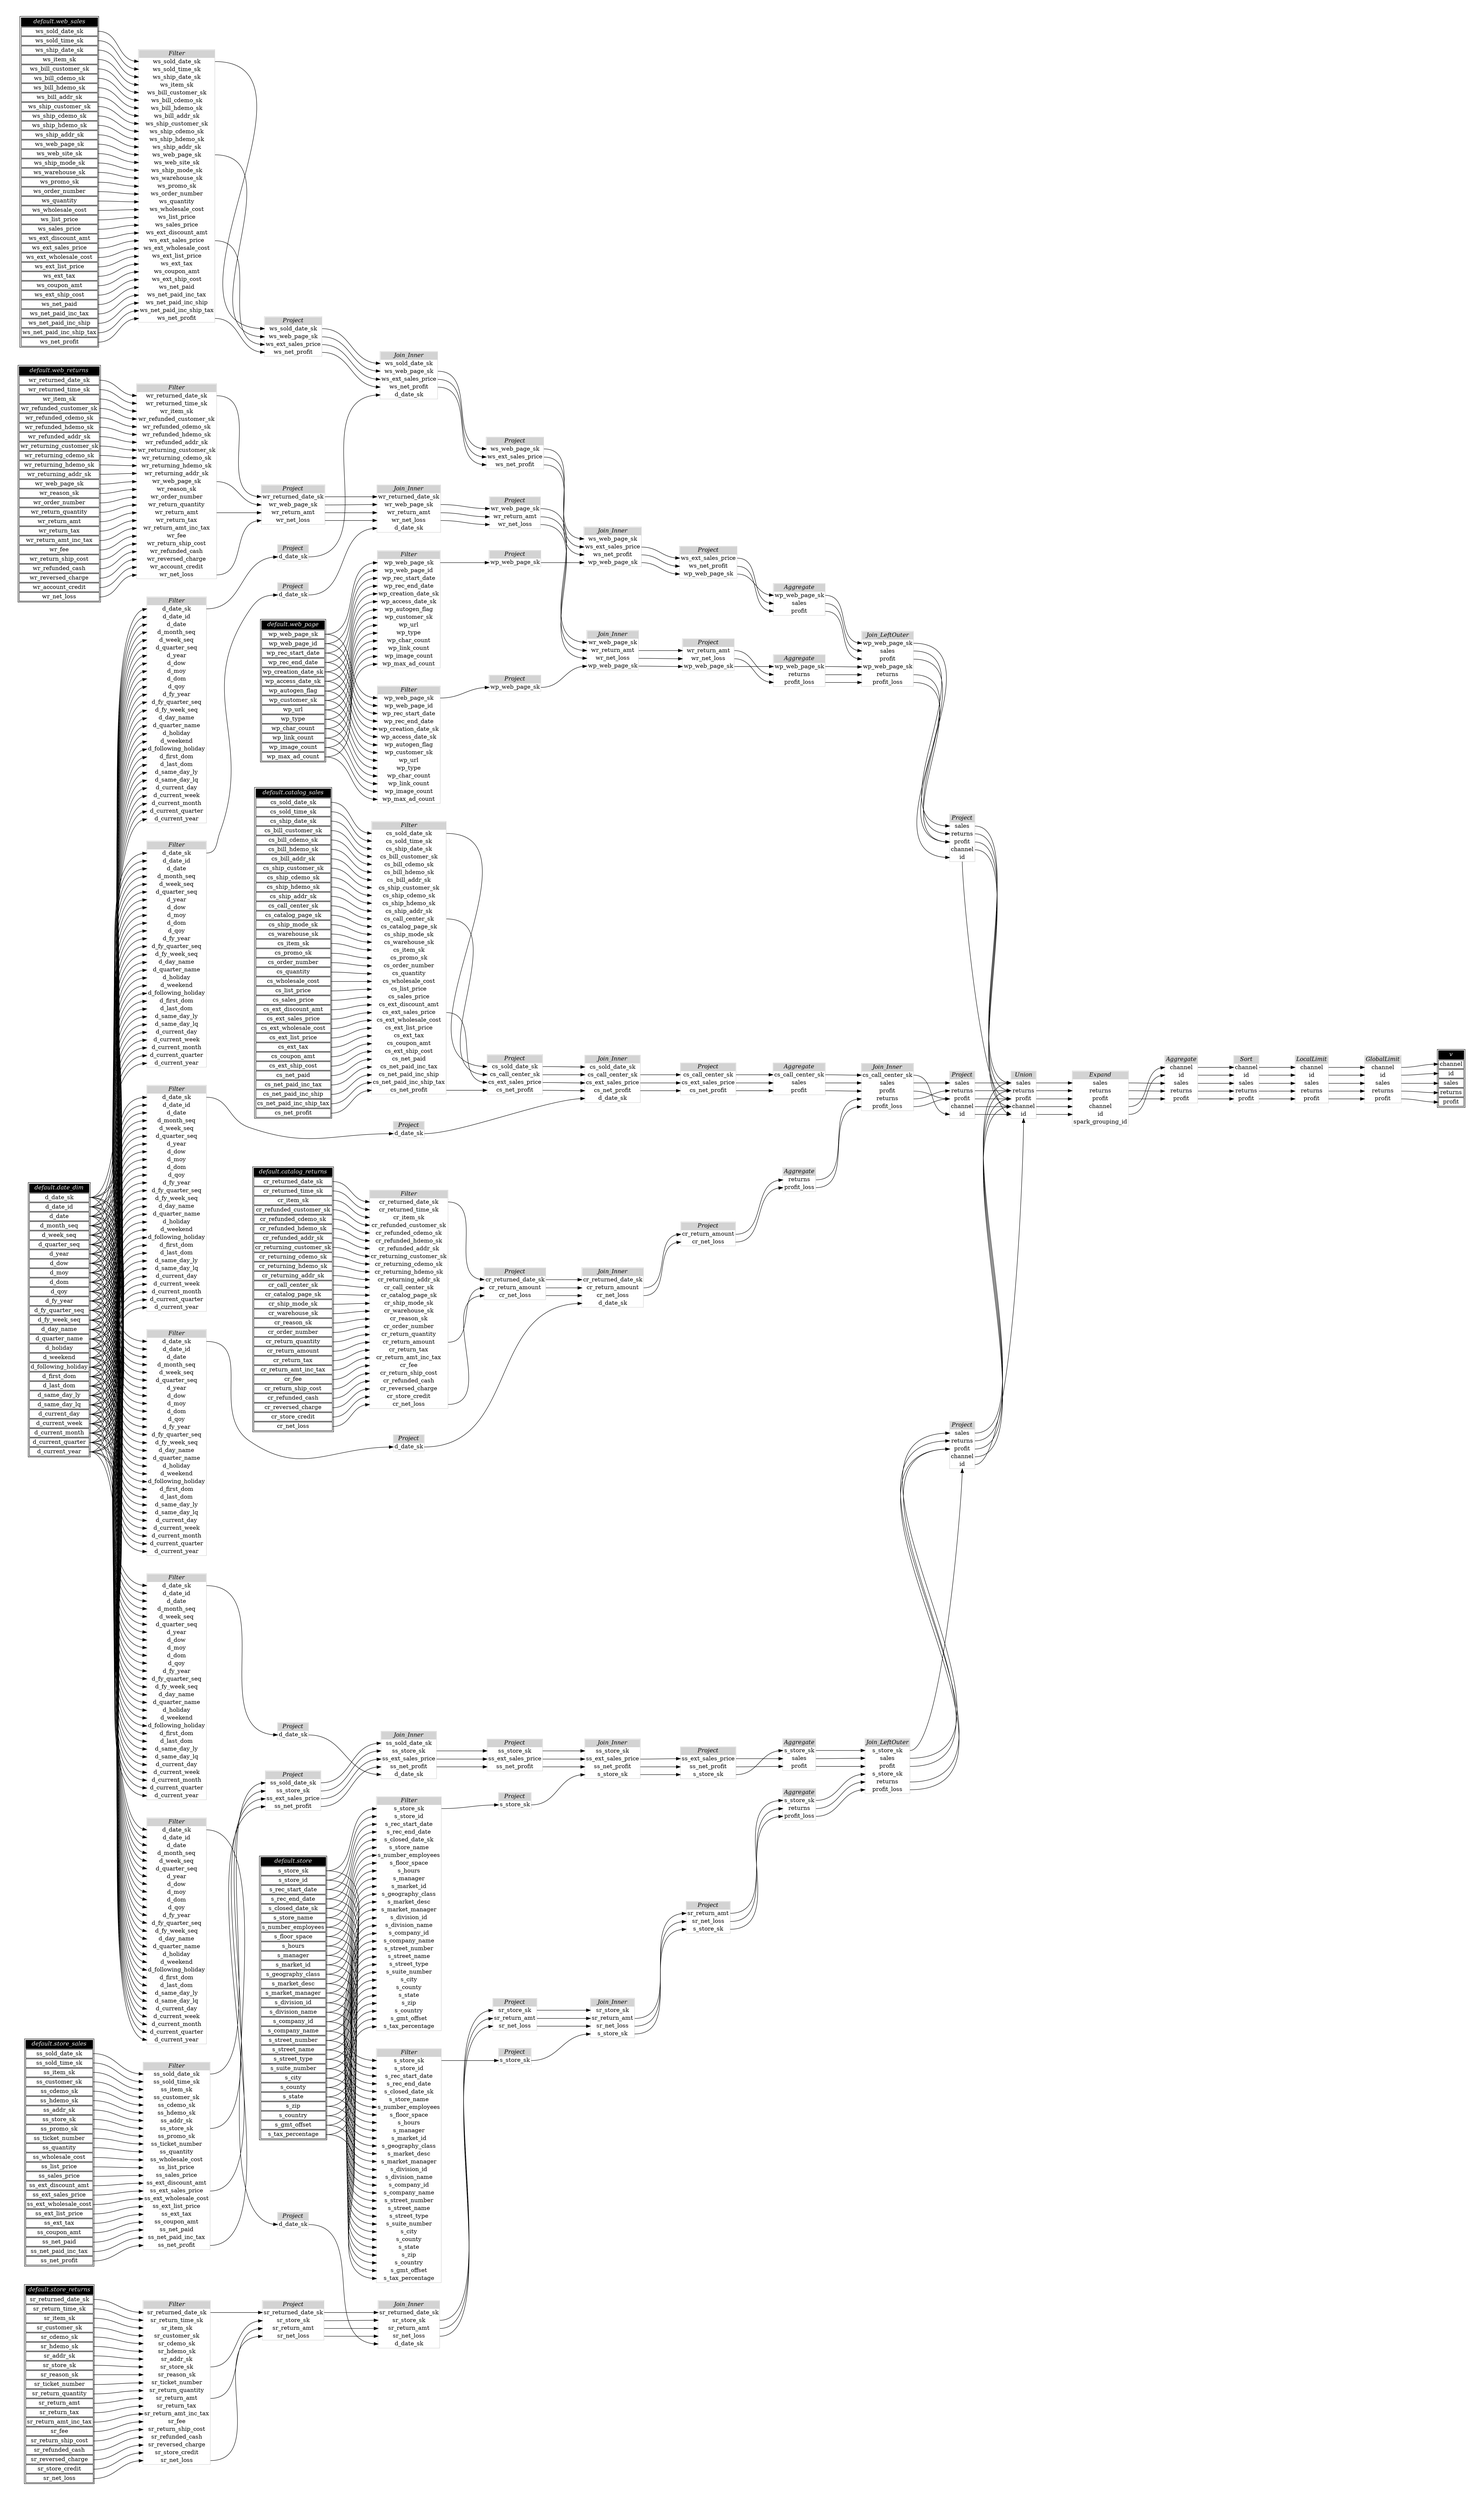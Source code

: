 // Automatically generated by TPCDSFlowTestSuite


digraph {
  graph [pad="0.5" nodesep="0.5" ranksep="1" fontname="Helvetica" rankdir=LR];
  node [shape=plaintext]

  
"Aggregate_00de78a" [label=<
<table color="lightgray" border="1" cellborder="0" cellspacing="0">
  <tr><td bgcolor="lightgray" port="nodeName"><i>Aggregate</i></td></tr>
  <tr><td port="0">cs_call_center_sk</td></tr>
<tr><td port="1">sales</td></tr>
<tr><td port="2">profit</td></tr>
</table>>];
     

"Aggregate_11e8144" [label=<
<table color="lightgray" border="1" cellborder="0" cellspacing="0">
  <tr><td bgcolor="lightgray" port="nodeName"><i>Aggregate</i></td></tr>
  <tr><td port="0">returns</td></tr>
<tr><td port="1">profit_loss</td></tr>
</table>>];
     

"Aggregate_a78a80b" [label=<
<table color="lightgray" border="1" cellborder="0" cellspacing="0">
  <tr><td bgcolor="lightgray" port="nodeName"><i>Aggregate</i></td></tr>
  <tr><td port="0">wp_web_page_sk</td></tr>
<tr><td port="1">returns</td></tr>
<tr><td port="2">profit_loss</td></tr>
</table>>];
     

"Aggregate_aef42cf" [label=<
<table color="lightgray" border="1" cellborder="0" cellspacing="0">
  <tr><td bgcolor="lightgray" port="nodeName"><i>Aggregate</i></td></tr>
  <tr><td port="0">channel</td></tr>
<tr><td port="1">id</td></tr>
<tr><td port="2">sales</td></tr>
<tr><td port="3">returns</td></tr>
<tr><td port="4">profit</td></tr>
</table>>];
     

"Aggregate_e0ab1b9" [label=<
<table color="lightgray" border="1" cellborder="0" cellspacing="0">
  <tr><td bgcolor="lightgray" port="nodeName"><i>Aggregate</i></td></tr>
  <tr><td port="0">s_store_sk</td></tr>
<tr><td port="1">sales</td></tr>
<tr><td port="2">profit</td></tr>
</table>>];
     

"Aggregate_ea2d528" [label=<
<table color="lightgray" border="1" cellborder="0" cellspacing="0">
  <tr><td bgcolor="lightgray" port="nodeName"><i>Aggregate</i></td></tr>
  <tr><td port="0">s_store_sk</td></tr>
<tr><td port="1">returns</td></tr>
<tr><td port="2">profit_loss</td></tr>
</table>>];
     

"Aggregate_ebf39db" [label=<
<table color="lightgray" border="1" cellborder="0" cellspacing="0">
  <tr><td bgcolor="lightgray" port="nodeName"><i>Aggregate</i></td></tr>
  <tr><td port="0">wp_web_page_sk</td></tr>
<tr><td port="1">sales</td></tr>
<tr><td port="2">profit</td></tr>
</table>>];
     

"Expand_bc1f016" [label=<
<table color="lightgray" border="1" cellborder="0" cellspacing="0">
  <tr><td bgcolor="lightgray" port="nodeName"><i>Expand</i></td></tr>
  <tr><td port="0">sales</td></tr>
<tr><td port="1">returns</td></tr>
<tr><td port="2">profit</td></tr>
<tr><td port="3">channel</td></tr>
<tr><td port="4">id</td></tr>
<tr><td port="5">spark_grouping_id</td></tr>
</table>>];
     

"Filter_1afcc44" [label=<
<table color="lightgray" border="1" cellborder="0" cellspacing="0">
  <tr><td bgcolor="lightgray" port="nodeName"><i>Filter</i></td></tr>
  <tr><td port="0">ws_sold_date_sk</td></tr>
<tr><td port="1">ws_sold_time_sk</td></tr>
<tr><td port="2">ws_ship_date_sk</td></tr>
<tr><td port="3">ws_item_sk</td></tr>
<tr><td port="4">ws_bill_customer_sk</td></tr>
<tr><td port="5">ws_bill_cdemo_sk</td></tr>
<tr><td port="6">ws_bill_hdemo_sk</td></tr>
<tr><td port="7">ws_bill_addr_sk</td></tr>
<tr><td port="8">ws_ship_customer_sk</td></tr>
<tr><td port="9">ws_ship_cdemo_sk</td></tr>
<tr><td port="10">ws_ship_hdemo_sk</td></tr>
<tr><td port="11">ws_ship_addr_sk</td></tr>
<tr><td port="12">ws_web_page_sk</td></tr>
<tr><td port="13">ws_web_site_sk</td></tr>
<tr><td port="14">ws_ship_mode_sk</td></tr>
<tr><td port="15">ws_warehouse_sk</td></tr>
<tr><td port="16">ws_promo_sk</td></tr>
<tr><td port="17">ws_order_number</td></tr>
<tr><td port="18">ws_quantity</td></tr>
<tr><td port="19">ws_wholesale_cost</td></tr>
<tr><td port="20">ws_list_price</td></tr>
<tr><td port="21">ws_sales_price</td></tr>
<tr><td port="22">ws_ext_discount_amt</td></tr>
<tr><td port="23">ws_ext_sales_price</td></tr>
<tr><td port="24">ws_ext_wholesale_cost</td></tr>
<tr><td port="25">ws_ext_list_price</td></tr>
<tr><td port="26">ws_ext_tax</td></tr>
<tr><td port="27">ws_coupon_amt</td></tr>
<tr><td port="28">ws_ext_ship_cost</td></tr>
<tr><td port="29">ws_net_paid</td></tr>
<tr><td port="30">ws_net_paid_inc_tax</td></tr>
<tr><td port="31">ws_net_paid_inc_ship</td></tr>
<tr><td port="32">ws_net_paid_inc_ship_tax</td></tr>
<tr><td port="33">ws_net_profit</td></tr>
</table>>];
     

"Filter_1d9ccb1" [label=<
<table color="lightgray" border="1" cellborder="0" cellspacing="0">
  <tr><td bgcolor="lightgray" port="nodeName"><i>Filter</i></td></tr>
  <tr><td port="0">cr_returned_date_sk</td></tr>
<tr><td port="1">cr_returned_time_sk</td></tr>
<tr><td port="2">cr_item_sk</td></tr>
<tr><td port="3">cr_refunded_customer_sk</td></tr>
<tr><td port="4">cr_refunded_cdemo_sk</td></tr>
<tr><td port="5">cr_refunded_hdemo_sk</td></tr>
<tr><td port="6">cr_refunded_addr_sk</td></tr>
<tr><td port="7">cr_returning_customer_sk</td></tr>
<tr><td port="8">cr_returning_cdemo_sk</td></tr>
<tr><td port="9">cr_returning_hdemo_sk</td></tr>
<tr><td port="10">cr_returning_addr_sk</td></tr>
<tr><td port="11">cr_call_center_sk</td></tr>
<tr><td port="12">cr_catalog_page_sk</td></tr>
<tr><td port="13">cr_ship_mode_sk</td></tr>
<tr><td port="14">cr_warehouse_sk</td></tr>
<tr><td port="15">cr_reason_sk</td></tr>
<tr><td port="16">cr_order_number</td></tr>
<tr><td port="17">cr_return_quantity</td></tr>
<tr><td port="18">cr_return_amount</td></tr>
<tr><td port="19">cr_return_tax</td></tr>
<tr><td port="20">cr_return_amt_inc_tax</td></tr>
<tr><td port="21">cr_fee</td></tr>
<tr><td port="22">cr_return_ship_cost</td></tr>
<tr><td port="23">cr_refunded_cash</td></tr>
<tr><td port="24">cr_reversed_charge</td></tr>
<tr><td port="25">cr_store_credit</td></tr>
<tr><td port="26">cr_net_loss</td></tr>
</table>>];
     

"Filter_219114e" [label=<
<table color="lightgray" border="1" cellborder="0" cellspacing="0">
  <tr><td bgcolor="lightgray" port="nodeName"><i>Filter</i></td></tr>
  <tr><td port="0">d_date_sk</td></tr>
<tr><td port="1">d_date_id</td></tr>
<tr><td port="2">d_date</td></tr>
<tr><td port="3">d_month_seq</td></tr>
<tr><td port="4">d_week_seq</td></tr>
<tr><td port="5">d_quarter_seq</td></tr>
<tr><td port="6">d_year</td></tr>
<tr><td port="7">d_dow</td></tr>
<tr><td port="8">d_moy</td></tr>
<tr><td port="9">d_dom</td></tr>
<tr><td port="10">d_qoy</td></tr>
<tr><td port="11">d_fy_year</td></tr>
<tr><td port="12">d_fy_quarter_seq</td></tr>
<tr><td port="13">d_fy_week_seq</td></tr>
<tr><td port="14">d_day_name</td></tr>
<tr><td port="15">d_quarter_name</td></tr>
<tr><td port="16">d_holiday</td></tr>
<tr><td port="17">d_weekend</td></tr>
<tr><td port="18">d_following_holiday</td></tr>
<tr><td port="19">d_first_dom</td></tr>
<tr><td port="20">d_last_dom</td></tr>
<tr><td port="21">d_same_day_ly</td></tr>
<tr><td port="22">d_same_day_lq</td></tr>
<tr><td port="23">d_current_day</td></tr>
<tr><td port="24">d_current_week</td></tr>
<tr><td port="25">d_current_month</td></tr>
<tr><td port="26">d_current_quarter</td></tr>
<tr><td port="27">d_current_year</td></tr>
</table>>];
     

"Filter_33bb524" [label=<
<table color="lightgray" border="1" cellborder="0" cellspacing="0">
  <tr><td bgcolor="lightgray" port="nodeName"><i>Filter</i></td></tr>
  <tr><td port="0">ss_sold_date_sk</td></tr>
<tr><td port="1">ss_sold_time_sk</td></tr>
<tr><td port="2">ss_item_sk</td></tr>
<tr><td port="3">ss_customer_sk</td></tr>
<tr><td port="4">ss_cdemo_sk</td></tr>
<tr><td port="5">ss_hdemo_sk</td></tr>
<tr><td port="6">ss_addr_sk</td></tr>
<tr><td port="7">ss_store_sk</td></tr>
<tr><td port="8">ss_promo_sk</td></tr>
<tr><td port="9">ss_ticket_number</td></tr>
<tr><td port="10">ss_quantity</td></tr>
<tr><td port="11">ss_wholesale_cost</td></tr>
<tr><td port="12">ss_list_price</td></tr>
<tr><td port="13">ss_sales_price</td></tr>
<tr><td port="14">ss_ext_discount_amt</td></tr>
<tr><td port="15">ss_ext_sales_price</td></tr>
<tr><td port="16">ss_ext_wholesale_cost</td></tr>
<tr><td port="17">ss_ext_list_price</td></tr>
<tr><td port="18">ss_ext_tax</td></tr>
<tr><td port="19">ss_coupon_amt</td></tr>
<tr><td port="20">ss_net_paid</td></tr>
<tr><td port="21">ss_net_paid_inc_tax</td></tr>
<tr><td port="22">ss_net_profit</td></tr>
</table>>];
     

"Filter_3a8e7bf" [label=<
<table color="lightgray" border="1" cellborder="0" cellspacing="0">
  <tr><td bgcolor="lightgray" port="nodeName"><i>Filter</i></td></tr>
  <tr><td port="0">s_store_sk</td></tr>
<tr><td port="1">s_store_id</td></tr>
<tr><td port="2">s_rec_start_date</td></tr>
<tr><td port="3">s_rec_end_date</td></tr>
<tr><td port="4">s_closed_date_sk</td></tr>
<tr><td port="5">s_store_name</td></tr>
<tr><td port="6">s_number_employees</td></tr>
<tr><td port="7">s_floor_space</td></tr>
<tr><td port="8">s_hours</td></tr>
<tr><td port="9">s_manager</td></tr>
<tr><td port="10">s_market_id</td></tr>
<tr><td port="11">s_geography_class</td></tr>
<tr><td port="12">s_market_desc</td></tr>
<tr><td port="13">s_market_manager</td></tr>
<tr><td port="14">s_division_id</td></tr>
<tr><td port="15">s_division_name</td></tr>
<tr><td port="16">s_company_id</td></tr>
<tr><td port="17">s_company_name</td></tr>
<tr><td port="18">s_street_number</td></tr>
<tr><td port="19">s_street_name</td></tr>
<tr><td port="20">s_street_type</td></tr>
<tr><td port="21">s_suite_number</td></tr>
<tr><td port="22">s_city</td></tr>
<tr><td port="23">s_county</td></tr>
<tr><td port="24">s_state</td></tr>
<tr><td port="25">s_zip</td></tr>
<tr><td port="26">s_country</td></tr>
<tr><td port="27">s_gmt_offset</td></tr>
<tr><td port="28">s_tax_percentage</td></tr>
</table>>];
     

"Filter_4f5bed7" [label=<
<table color="lightgray" border="1" cellborder="0" cellspacing="0">
  <tr><td bgcolor="lightgray" port="nodeName"><i>Filter</i></td></tr>
  <tr><td port="0">cs_sold_date_sk</td></tr>
<tr><td port="1">cs_sold_time_sk</td></tr>
<tr><td port="2">cs_ship_date_sk</td></tr>
<tr><td port="3">cs_bill_customer_sk</td></tr>
<tr><td port="4">cs_bill_cdemo_sk</td></tr>
<tr><td port="5">cs_bill_hdemo_sk</td></tr>
<tr><td port="6">cs_bill_addr_sk</td></tr>
<tr><td port="7">cs_ship_customer_sk</td></tr>
<tr><td port="8">cs_ship_cdemo_sk</td></tr>
<tr><td port="9">cs_ship_hdemo_sk</td></tr>
<tr><td port="10">cs_ship_addr_sk</td></tr>
<tr><td port="11">cs_call_center_sk</td></tr>
<tr><td port="12">cs_catalog_page_sk</td></tr>
<tr><td port="13">cs_ship_mode_sk</td></tr>
<tr><td port="14">cs_warehouse_sk</td></tr>
<tr><td port="15">cs_item_sk</td></tr>
<tr><td port="16">cs_promo_sk</td></tr>
<tr><td port="17">cs_order_number</td></tr>
<tr><td port="18">cs_quantity</td></tr>
<tr><td port="19">cs_wholesale_cost</td></tr>
<tr><td port="20">cs_list_price</td></tr>
<tr><td port="21">cs_sales_price</td></tr>
<tr><td port="22">cs_ext_discount_amt</td></tr>
<tr><td port="23">cs_ext_sales_price</td></tr>
<tr><td port="24">cs_ext_wholesale_cost</td></tr>
<tr><td port="25">cs_ext_list_price</td></tr>
<tr><td port="26">cs_ext_tax</td></tr>
<tr><td port="27">cs_coupon_amt</td></tr>
<tr><td port="28">cs_ext_ship_cost</td></tr>
<tr><td port="29">cs_net_paid</td></tr>
<tr><td port="30">cs_net_paid_inc_tax</td></tr>
<tr><td port="31">cs_net_paid_inc_ship</td></tr>
<tr><td port="32">cs_net_paid_inc_ship_tax</td></tr>
<tr><td port="33">cs_net_profit</td></tr>
</table>>];
     

"Filter_67d3dfa" [label=<
<table color="lightgray" border="1" cellborder="0" cellspacing="0">
  <tr><td bgcolor="lightgray" port="nodeName"><i>Filter</i></td></tr>
  <tr><td port="0">d_date_sk</td></tr>
<tr><td port="1">d_date_id</td></tr>
<tr><td port="2">d_date</td></tr>
<tr><td port="3">d_month_seq</td></tr>
<tr><td port="4">d_week_seq</td></tr>
<tr><td port="5">d_quarter_seq</td></tr>
<tr><td port="6">d_year</td></tr>
<tr><td port="7">d_dow</td></tr>
<tr><td port="8">d_moy</td></tr>
<tr><td port="9">d_dom</td></tr>
<tr><td port="10">d_qoy</td></tr>
<tr><td port="11">d_fy_year</td></tr>
<tr><td port="12">d_fy_quarter_seq</td></tr>
<tr><td port="13">d_fy_week_seq</td></tr>
<tr><td port="14">d_day_name</td></tr>
<tr><td port="15">d_quarter_name</td></tr>
<tr><td port="16">d_holiday</td></tr>
<tr><td port="17">d_weekend</td></tr>
<tr><td port="18">d_following_holiday</td></tr>
<tr><td port="19">d_first_dom</td></tr>
<tr><td port="20">d_last_dom</td></tr>
<tr><td port="21">d_same_day_ly</td></tr>
<tr><td port="22">d_same_day_lq</td></tr>
<tr><td port="23">d_current_day</td></tr>
<tr><td port="24">d_current_week</td></tr>
<tr><td port="25">d_current_month</td></tr>
<tr><td port="26">d_current_quarter</td></tr>
<tr><td port="27">d_current_year</td></tr>
</table>>];
     

"Filter_7ee6582" [label=<
<table color="lightgray" border="1" cellborder="0" cellspacing="0">
  <tr><td bgcolor="lightgray" port="nodeName"><i>Filter</i></td></tr>
  <tr><td port="0">wp_web_page_sk</td></tr>
<tr><td port="1">wp_web_page_id</td></tr>
<tr><td port="2">wp_rec_start_date</td></tr>
<tr><td port="3">wp_rec_end_date</td></tr>
<tr><td port="4">wp_creation_date_sk</td></tr>
<tr><td port="5">wp_access_date_sk</td></tr>
<tr><td port="6">wp_autogen_flag</td></tr>
<tr><td port="7">wp_customer_sk</td></tr>
<tr><td port="8">wp_url</td></tr>
<tr><td port="9">wp_type</td></tr>
<tr><td port="10">wp_char_count</td></tr>
<tr><td port="11">wp_link_count</td></tr>
<tr><td port="12">wp_image_count</td></tr>
<tr><td port="13">wp_max_ad_count</td></tr>
</table>>];
     

"Filter_7ffe5df" [label=<
<table color="lightgray" border="1" cellborder="0" cellspacing="0">
  <tr><td bgcolor="lightgray" port="nodeName"><i>Filter</i></td></tr>
  <tr><td port="0">wr_returned_date_sk</td></tr>
<tr><td port="1">wr_returned_time_sk</td></tr>
<tr><td port="2">wr_item_sk</td></tr>
<tr><td port="3">wr_refunded_customer_sk</td></tr>
<tr><td port="4">wr_refunded_cdemo_sk</td></tr>
<tr><td port="5">wr_refunded_hdemo_sk</td></tr>
<tr><td port="6">wr_refunded_addr_sk</td></tr>
<tr><td port="7">wr_returning_customer_sk</td></tr>
<tr><td port="8">wr_returning_cdemo_sk</td></tr>
<tr><td port="9">wr_returning_hdemo_sk</td></tr>
<tr><td port="10">wr_returning_addr_sk</td></tr>
<tr><td port="11">wr_web_page_sk</td></tr>
<tr><td port="12">wr_reason_sk</td></tr>
<tr><td port="13">wr_order_number</td></tr>
<tr><td port="14">wr_return_quantity</td></tr>
<tr><td port="15">wr_return_amt</td></tr>
<tr><td port="16">wr_return_tax</td></tr>
<tr><td port="17">wr_return_amt_inc_tax</td></tr>
<tr><td port="18">wr_fee</td></tr>
<tr><td port="19">wr_return_ship_cost</td></tr>
<tr><td port="20">wr_refunded_cash</td></tr>
<tr><td port="21">wr_reversed_charge</td></tr>
<tr><td port="22">wr_account_credit</td></tr>
<tr><td port="23">wr_net_loss</td></tr>
</table>>];
     

"Filter_a54e302" [label=<
<table color="lightgray" border="1" cellborder="0" cellspacing="0">
  <tr><td bgcolor="lightgray" port="nodeName"><i>Filter</i></td></tr>
  <tr><td port="0">d_date_sk</td></tr>
<tr><td port="1">d_date_id</td></tr>
<tr><td port="2">d_date</td></tr>
<tr><td port="3">d_month_seq</td></tr>
<tr><td port="4">d_week_seq</td></tr>
<tr><td port="5">d_quarter_seq</td></tr>
<tr><td port="6">d_year</td></tr>
<tr><td port="7">d_dow</td></tr>
<tr><td port="8">d_moy</td></tr>
<tr><td port="9">d_dom</td></tr>
<tr><td port="10">d_qoy</td></tr>
<tr><td port="11">d_fy_year</td></tr>
<tr><td port="12">d_fy_quarter_seq</td></tr>
<tr><td port="13">d_fy_week_seq</td></tr>
<tr><td port="14">d_day_name</td></tr>
<tr><td port="15">d_quarter_name</td></tr>
<tr><td port="16">d_holiday</td></tr>
<tr><td port="17">d_weekend</td></tr>
<tr><td port="18">d_following_holiday</td></tr>
<tr><td port="19">d_first_dom</td></tr>
<tr><td port="20">d_last_dom</td></tr>
<tr><td port="21">d_same_day_ly</td></tr>
<tr><td port="22">d_same_day_lq</td></tr>
<tr><td port="23">d_current_day</td></tr>
<tr><td port="24">d_current_week</td></tr>
<tr><td port="25">d_current_month</td></tr>
<tr><td port="26">d_current_quarter</td></tr>
<tr><td port="27">d_current_year</td></tr>
</table>>];
     

"Filter_c0e00f9" [label=<
<table color="lightgray" border="1" cellborder="0" cellspacing="0">
  <tr><td bgcolor="lightgray" port="nodeName"><i>Filter</i></td></tr>
  <tr><td port="0">s_store_sk</td></tr>
<tr><td port="1">s_store_id</td></tr>
<tr><td port="2">s_rec_start_date</td></tr>
<tr><td port="3">s_rec_end_date</td></tr>
<tr><td port="4">s_closed_date_sk</td></tr>
<tr><td port="5">s_store_name</td></tr>
<tr><td port="6">s_number_employees</td></tr>
<tr><td port="7">s_floor_space</td></tr>
<tr><td port="8">s_hours</td></tr>
<tr><td port="9">s_manager</td></tr>
<tr><td port="10">s_market_id</td></tr>
<tr><td port="11">s_geography_class</td></tr>
<tr><td port="12">s_market_desc</td></tr>
<tr><td port="13">s_market_manager</td></tr>
<tr><td port="14">s_division_id</td></tr>
<tr><td port="15">s_division_name</td></tr>
<tr><td port="16">s_company_id</td></tr>
<tr><td port="17">s_company_name</td></tr>
<tr><td port="18">s_street_number</td></tr>
<tr><td port="19">s_street_name</td></tr>
<tr><td port="20">s_street_type</td></tr>
<tr><td port="21">s_suite_number</td></tr>
<tr><td port="22">s_city</td></tr>
<tr><td port="23">s_county</td></tr>
<tr><td port="24">s_state</td></tr>
<tr><td port="25">s_zip</td></tr>
<tr><td port="26">s_country</td></tr>
<tr><td port="27">s_gmt_offset</td></tr>
<tr><td port="28">s_tax_percentage</td></tr>
</table>>];
     

"Filter_cc56cc8" [label=<
<table color="lightgray" border="1" cellborder="0" cellspacing="0">
  <tr><td bgcolor="lightgray" port="nodeName"><i>Filter</i></td></tr>
  <tr><td port="0">d_date_sk</td></tr>
<tr><td port="1">d_date_id</td></tr>
<tr><td port="2">d_date</td></tr>
<tr><td port="3">d_month_seq</td></tr>
<tr><td port="4">d_week_seq</td></tr>
<tr><td port="5">d_quarter_seq</td></tr>
<tr><td port="6">d_year</td></tr>
<tr><td port="7">d_dow</td></tr>
<tr><td port="8">d_moy</td></tr>
<tr><td port="9">d_dom</td></tr>
<tr><td port="10">d_qoy</td></tr>
<tr><td port="11">d_fy_year</td></tr>
<tr><td port="12">d_fy_quarter_seq</td></tr>
<tr><td port="13">d_fy_week_seq</td></tr>
<tr><td port="14">d_day_name</td></tr>
<tr><td port="15">d_quarter_name</td></tr>
<tr><td port="16">d_holiday</td></tr>
<tr><td port="17">d_weekend</td></tr>
<tr><td port="18">d_following_holiday</td></tr>
<tr><td port="19">d_first_dom</td></tr>
<tr><td port="20">d_last_dom</td></tr>
<tr><td port="21">d_same_day_ly</td></tr>
<tr><td port="22">d_same_day_lq</td></tr>
<tr><td port="23">d_current_day</td></tr>
<tr><td port="24">d_current_week</td></tr>
<tr><td port="25">d_current_month</td></tr>
<tr><td port="26">d_current_quarter</td></tr>
<tr><td port="27">d_current_year</td></tr>
</table>>];
     

"Filter_d6ebf96" [label=<
<table color="lightgray" border="1" cellborder="0" cellspacing="0">
  <tr><td bgcolor="lightgray" port="nodeName"><i>Filter</i></td></tr>
  <tr><td port="0">d_date_sk</td></tr>
<tr><td port="1">d_date_id</td></tr>
<tr><td port="2">d_date</td></tr>
<tr><td port="3">d_month_seq</td></tr>
<tr><td port="4">d_week_seq</td></tr>
<tr><td port="5">d_quarter_seq</td></tr>
<tr><td port="6">d_year</td></tr>
<tr><td port="7">d_dow</td></tr>
<tr><td port="8">d_moy</td></tr>
<tr><td port="9">d_dom</td></tr>
<tr><td port="10">d_qoy</td></tr>
<tr><td port="11">d_fy_year</td></tr>
<tr><td port="12">d_fy_quarter_seq</td></tr>
<tr><td port="13">d_fy_week_seq</td></tr>
<tr><td port="14">d_day_name</td></tr>
<tr><td port="15">d_quarter_name</td></tr>
<tr><td port="16">d_holiday</td></tr>
<tr><td port="17">d_weekend</td></tr>
<tr><td port="18">d_following_holiday</td></tr>
<tr><td port="19">d_first_dom</td></tr>
<tr><td port="20">d_last_dom</td></tr>
<tr><td port="21">d_same_day_ly</td></tr>
<tr><td port="22">d_same_day_lq</td></tr>
<tr><td port="23">d_current_day</td></tr>
<tr><td port="24">d_current_week</td></tr>
<tr><td port="25">d_current_month</td></tr>
<tr><td port="26">d_current_quarter</td></tr>
<tr><td port="27">d_current_year</td></tr>
</table>>];
     

"Filter_dea83eb" [label=<
<table color="lightgray" border="1" cellborder="0" cellspacing="0">
  <tr><td bgcolor="lightgray" port="nodeName"><i>Filter</i></td></tr>
  <tr><td port="0">wp_web_page_sk</td></tr>
<tr><td port="1">wp_web_page_id</td></tr>
<tr><td port="2">wp_rec_start_date</td></tr>
<tr><td port="3">wp_rec_end_date</td></tr>
<tr><td port="4">wp_creation_date_sk</td></tr>
<tr><td port="5">wp_access_date_sk</td></tr>
<tr><td port="6">wp_autogen_flag</td></tr>
<tr><td port="7">wp_customer_sk</td></tr>
<tr><td port="8">wp_url</td></tr>
<tr><td port="9">wp_type</td></tr>
<tr><td port="10">wp_char_count</td></tr>
<tr><td port="11">wp_link_count</td></tr>
<tr><td port="12">wp_image_count</td></tr>
<tr><td port="13">wp_max_ad_count</td></tr>
</table>>];
     

"Filter_dfb3155" [label=<
<table color="lightgray" border="1" cellborder="0" cellspacing="0">
  <tr><td bgcolor="lightgray" port="nodeName"><i>Filter</i></td></tr>
  <tr><td port="0">d_date_sk</td></tr>
<tr><td port="1">d_date_id</td></tr>
<tr><td port="2">d_date</td></tr>
<tr><td port="3">d_month_seq</td></tr>
<tr><td port="4">d_week_seq</td></tr>
<tr><td port="5">d_quarter_seq</td></tr>
<tr><td port="6">d_year</td></tr>
<tr><td port="7">d_dow</td></tr>
<tr><td port="8">d_moy</td></tr>
<tr><td port="9">d_dom</td></tr>
<tr><td port="10">d_qoy</td></tr>
<tr><td port="11">d_fy_year</td></tr>
<tr><td port="12">d_fy_quarter_seq</td></tr>
<tr><td port="13">d_fy_week_seq</td></tr>
<tr><td port="14">d_day_name</td></tr>
<tr><td port="15">d_quarter_name</td></tr>
<tr><td port="16">d_holiday</td></tr>
<tr><td port="17">d_weekend</td></tr>
<tr><td port="18">d_following_holiday</td></tr>
<tr><td port="19">d_first_dom</td></tr>
<tr><td port="20">d_last_dom</td></tr>
<tr><td port="21">d_same_day_ly</td></tr>
<tr><td port="22">d_same_day_lq</td></tr>
<tr><td port="23">d_current_day</td></tr>
<tr><td port="24">d_current_week</td></tr>
<tr><td port="25">d_current_month</td></tr>
<tr><td port="26">d_current_quarter</td></tr>
<tr><td port="27">d_current_year</td></tr>
</table>>];
     

"Filter_e4c7bcd" [label=<
<table color="lightgray" border="1" cellborder="0" cellspacing="0">
  <tr><td bgcolor="lightgray" port="nodeName"><i>Filter</i></td></tr>
  <tr><td port="0">sr_returned_date_sk</td></tr>
<tr><td port="1">sr_return_time_sk</td></tr>
<tr><td port="2">sr_item_sk</td></tr>
<tr><td port="3">sr_customer_sk</td></tr>
<tr><td port="4">sr_cdemo_sk</td></tr>
<tr><td port="5">sr_hdemo_sk</td></tr>
<tr><td port="6">sr_addr_sk</td></tr>
<tr><td port="7">sr_store_sk</td></tr>
<tr><td port="8">sr_reason_sk</td></tr>
<tr><td port="9">sr_ticket_number</td></tr>
<tr><td port="10">sr_return_quantity</td></tr>
<tr><td port="11">sr_return_amt</td></tr>
<tr><td port="12">sr_return_tax</td></tr>
<tr><td port="13">sr_return_amt_inc_tax</td></tr>
<tr><td port="14">sr_fee</td></tr>
<tr><td port="15">sr_return_ship_cost</td></tr>
<tr><td port="16">sr_refunded_cash</td></tr>
<tr><td port="17">sr_reversed_charge</td></tr>
<tr><td port="18">sr_store_credit</td></tr>
<tr><td port="19">sr_net_loss</td></tr>
</table>>];
     

"GlobalLimit_baf2762" [label=<
<table color="lightgray" border="1" cellborder="0" cellspacing="0">
  <tr><td bgcolor="lightgray" port="nodeName"><i>GlobalLimit</i></td></tr>
  <tr><td port="0">channel</td></tr>
<tr><td port="1">id</td></tr>
<tr><td port="2">sales</td></tr>
<tr><td port="3">returns</td></tr>
<tr><td port="4">profit</td></tr>
</table>>];
     

"Join_Inner_1419044" [label=<
<table color="lightgray" border="1" cellborder="0" cellspacing="0">
  <tr><td bgcolor="lightgray" port="nodeName"><i>Join_Inner</i></td></tr>
  <tr><td port="0">cr_returned_date_sk</td></tr>
<tr><td port="1">cr_return_amount</td></tr>
<tr><td port="2">cr_net_loss</td></tr>
<tr><td port="3">d_date_sk</td></tr>
</table>>];
     

"Join_Inner_584e53e" [label=<
<table color="lightgray" border="1" cellborder="0" cellspacing="0">
  <tr><td bgcolor="lightgray" port="nodeName"><i>Join_Inner</i></td></tr>
  <tr><td port="0">ws_sold_date_sk</td></tr>
<tr><td port="1">ws_web_page_sk</td></tr>
<tr><td port="2">ws_ext_sales_price</td></tr>
<tr><td port="3">ws_net_profit</td></tr>
<tr><td port="4">d_date_sk</td></tr>
</table>>];
     

"Join_Inner_5d80d0a" [label=<
<table color="lightgray" border="1" cellborder="0" cellspacing="0">
  <tr><td bgcolor="lightgray" port="nodeName"><i>Join_Inner</i></td></tr>
  <tr><td port="0">ws_web_page_sk</td></tr>
<tr><td port="1">ws_ext_sales_price</td></tr>
<tr><td port="2">ws_net_profit</td></tr>
<tr><td port="3">wp_web_page_sk</td></tr>
</table>>];
     

"Join_Inner_7cd68eb" [label=<
<table color="lightgray" border="1" cellborder="0" cellspacing="0">
  <tr><td bgcolor="lightgray" port="nodeName"><i>Join_Inner</i></td></tr>
  <tr><td port="0">cs_call_center_sk</td></tr>
<tr><td port="1">sales</td></tr>
<tr><td port="2">profit</td></tr>
<tr><td port="3">returns</td></tr>
<tr><td port="4">profit_loss</td></tr>
</table>>];
     

"Join_Inner_b58fd22" [label=<
<table color="lightgray" border="1" cellborder="0" cellspacing="0">
  <tr><td bgcolor="lightgray" port="nodeName"><i>Join_Inner</i></td></tr>
  <tr><td port="0">ss_sold_date_sk</td></tr>
<tr><td port="1">ss_store_sk</td></tr>
<tr><td port="2">ss_ext_sales_price</td></tr>
<tr><td port="3">ss_net_profit</td></tr>
<tr><td port="4">d_date_sk</td></tr>
</table>>];
     

"Join_Inner_ce70339" [label=<
<table color="lightgray" border="1" cellborder="0" cellspacing="0">
  <tr><td bgcolor="lightgray" port="nodeName"><i>Join_Inner</i></td></tr>
  <tr><td port="0">sr_returned_date_sk</td></tr>
<tr><td port="1">sr_store_sk</td></tr>
<tr><td port="2">sr_return_amt</td></tr>
<tr><td port="3">sr_net_loss</td></tr>
<tr><td port="4">d_date_sk</td></tr>
</table>>];
     

"Join_Inner_d31b188" [label=<
<table color="lightgray" border="1" cellborder="0" cellspacing="0">
  <tr><td bgcolor="lightgray" port="nodeName"><i>Join_Inner</i></td></tr>
  <tr><td port="0">ss_store_sk</td></tr>
<tr><td port="1">ss_ext_sales_price</td></tr>
<tr><td port="2">ss_net_profit</td></tr>
<tr><td port="3">s_store_sk</td></tr>
</table>>];
     

"Join_Inner_ed8148a" [label=<
<table color="lightgray" border="1" cellborder="0" cellspacing="0">
  <tr><td bgcolor="lightgray" port="nodeName"><i>Join_Inner</i></td></tr>
  <tr><td port="0">wr_web_page_sk</td></tr>
<tr><td port="1">wr_return_amt</td></tr>
<tr><td port="2">wr_net_loss</td></tr>
<tr><td port="3">wp_web_page_sk</td></tr>
</table>>];
     

"Join_Inner_fa010cc" [label=<
<table color="lightgray" border="1" cellborder="0" cellspacing="0">
  <tr><td bgcolor="lightgray" port="nodeName"><i>Join_Inner</i></td></tr>
  <tr><td port="0">sr_store_sk</td></tr>
<tr><td port="1">sr_return_amt</td></tr>
<tr><td port="2">sr_net_loss</td></tr>
<tr><td port="3">s_store_sk</td></tr>
</table>>];
     

"Join_Inner_fb06e54" [label=<
<table color="lightgray" border="1" cellborder="0" cellspacing="0">
  <tr><td bgcolor="lightgray" port="nodeName"><i>Join_Inner</i></td></tr>
  <tr><td port="0">cs_sold_date_sk</td></tr>
<tr><td port="1">cs_call_center_sk</td></tr>
<tr><td port="2">cs_ext_sales_price</td></tr>
<tr><td port="3">cs_net_profit</td></tr>
<tr><td port="4">d_date_sk</td></tr>
</table>>];
     

"Join_Inner_fcc80d9" [label=<
<table color="lightgray" border="1" cellborder="0" cellspacing="0">
  <tr><td bgcolor="lightgray" port="nodeName"><i>Join_Inner</i></td></tr>
  <tr><td port="0">wr_returned_date_sk</td></tr>
<tr><td port="1">wr_web_page_sk</td></tr>
<tr><td port="2">wr_return_amt</td></tr>
<tr><td port="3">wr_net_loss</td></tr>
<tr><td port="4">d_date_sk</td></tr>
</table>>];
     

"Join_LeftOuter_55e9138" [label=<
<table color="lightgray" border="1" cellborder="0" cellspacing="0">
  <tr><td bgcolor="lightgray" port="nodeName"><i>Join_LeftOuter</i></td></tr>
  <tr><td port="0">s_store_sk</td></tr>
<tr><td port="1">sales</td></tr>
<tr><td port="2">profit</td></tr>
<tr><td port="3">s_store_sk</td></tr>
<tr><td port="4">returns</td></tr>
<tr><td port="5">profit_loss</td></tr>
</table>>];
     

"Join_LeftOuter_bfa75fa" [label=<
<table color="lightgray" border="1" cellborder="0" cellspacing="0">
  <tr><td bgcolor="lightgray" port="nodeName"><i>Join_LeftOuter</i></td></tr>
  <tr><td port="0">wp_web_page_sk</td></tr>
<tr><td port="1">sales</td></tr>
<tr><td port="2">profit</td></tr>
<tr><td port="3">wp_web_page_sk</td></tr>
<tr><td port="4">returns</td></tr>
<tr><td port="5">profit_loss</td></tr>
</table>>];
     

"LocalLimit_4d483af" [label=<
<table color="lightgray" border="1" cellborder="0" cellspacing="0">
  <tr><td bgcolor="lightgray" port="nodeName"><i>LocalLimit</i></td></tr>
  <tr><td port="0">channel</td></tr>
<tr><td port="1">id</td></tr>
<tr><td port="2">sales</td></tr>
<tr><td port="3">returns</td></tr>
<tr><td port="4">profit</td></tr>
</table>>];
     

"Project_0c46c4b" [label=<
<table color="lightgray" border="1" cellborder="0" cellspacing="0">
  <tr><td bgcolor="lightgray" port="nodeName"><i>Project</i></td></tr>
  <tr><td port="0">wp_web_page_sk</td></tr>
</table>>];
     

"Project_0fcc5d0" [label=<
<table color="lightgray" border="1" cellborder="0" cellspacing="0">
  <tr><td bgcolor="lightgray" port="nodeName"><i>Project</i></td></tr>
  <tr><td port="0">wr_web_page_sk</td></tr>
<tr><td port="1">wr_return_amt</td></tr>
<tr><td port="2">wr_net_loss</td></tr>
</table>>];
     

"Project_1684d1f" [label=<
<table color="lightgray" border="1" cellborder="0" cellspacing="0">
  <tr><td bgcolor="lightgray" port="nodeName"><i>Project</i></td></tr>
  <tr><td port="0">sales</td></tr>
<tr><td port="1">returns</td></tr>
<tr><td port="2">profit</td></tr>
<tr><td port="3">channel</td></tr>
<tr><td port="4">id</td></tr>
</table>>];
     

"Project_1768bcb" [label=<
<table color="lightgray" border="1" cellborder="0" cellspacing="0">
  <tr><td bgcolor="lightgray" port="nodeName"><i>Project</i></td></tr>
  <tr><td port="0">d_date_sk</td></tr>
</table>>];
     

"Project_1e58ebc" [label=<
<table color="lightgray" border="1" cellborder="0" cellspacing="0">
  <tr><td bgcolor="lightgray" port="nodeName"><i>Project</i></td></tr>
  <tr><td port="0">ws_web_page_sk</td></tr>
<tr><td port="1">ws_ext_sales_price</td></tr>
<tr><td port="2">ws_net_profit</td></tr>
</table>>];
     

"Project_257ee7c" [label=<
<table color="lightgray" border="1" cellborder="0" cellspacing="0">
  <tr><td bgcolor="lightgray" port="nodeName"><i>Project</i></td></tr>
  <tr><td port="0">cs_call_center_sk</td></tr>
<tr><td port="1">cs_ext_sales_price</td></tr>
<tr><td port="2">cs_net_profit</td></tr>
</table>>];
     

"Project_2d073d3" [label=<
<table color="lightgray" border="1" cellborder="0" cellspacing="0">
  <tr><td bgcolor="lightgray" port="nodeName"><i>Project</i></td></tr>
  <tr><td port="0">sr_returned_date_sk</td></tr>
<tr><td port="1">sr_store_sk</td></tr>
<tr><td port="2">sr_return_amt</td></tr>
<tr><td port="3">sr_net_loss</td></tr>
</table>>];
     

"Project_390fd37" [label=<
<table color="lightgray" border="1" cellborder="0" cellspacing="0">
  <tr><td bgcolor="lightgray" port="nodeName"><i>Project</i></td></tr>
  <tr><td port="0">wr_return_amt</td></tr>
<tr><td port="1">wr_net_loss</td></tr>
<tr><td port="2">wp_web_page_sk</td></tr>
</table>>];
     

"Project_517ed1c" [label=<
<table color="lightgray" border="1" cellborder="0" cellspacing="0">
  <tr><td bgcolor="lightgray" port="nodeName"><i>Project</i></td></tr>
  <tr><td port="0">ss_store_sk</td></tr>
<tr><td port="1">ss_ext_sales_price</td></tr>
<tr><td port="2">ss_net_profit</td></tr>
</table>>];
     

"Project_5410989" [label=<
<table color="lightgray" border="1" cellborder="0" cellspacing="0">
  <tr><td bgcolor="lightgray" port="nodeName"><i>Project</i></td></tr>
  <tr><td port="0">cs_sold_date_sk</td></tr>
<tr><td port="1">cs_call_center_sk</td></tr>
<tr><td port="2">cs_ext_sales_price</td></tr>
<tr><td port="3">cs_net_profit</td></tr>
</table>>];
     

"Project_58959e3" [label=<
<table color="lightgray" border="1" cellborder="0" cellspacing="0">
  <tr><td bgcolor="lightgray" port="nodeName"><i>Project</i></td></tr>
  <tr><td port="0">ss_ext_sales_price</td></tr>
<tr><td port="1">ss_net_profit</td></tr>
<tr><td port="2">s_store_sk</td></tr>
</table>>];
     

"Project_5c48428" [label=<
<table color="lightgray" border="1" cellborder="0" cellspacing="0">
  <tr><td bgcolor="lightgray" port="nodeName"><i>Project</i></td></tr>
  <tr><td port="0">sales</td></tr>
<tr><td port="1">returns</td></tr>
<tr><td port="2">profit</td></tr>
<tr><td port="3">channel</td></tr>
<tr><td port="4">id</td></tr>
</table>>];
     

"Project_62770eb" [label=<
<table color="lightgray" border="1" cellborder="0" cellspacing="0">
  <tr><td bgcolor="lightgray" port="nodeName"><i>Project</i></td></tr>
  <tr><td port="0">d_date_sk</td></tr>
</table>>];
     

"Project_68dc1fe" [label=<
<table color="lightgray" border="1" cellborder="0" cellspacing="0">
  <tr><td bgcolor="lightgray" port="nodeName"><i>Project</i></td></tr>
  <tr><td port="0">s_store_sk</td></tr>
</table>>];
     

"Project_69bf191" [label=<
<table color="lightgray" border="1" cellborder="0" cellspacing="0">
  <tr><td bgcolor="lightgray" port="nodeName"><i>Project</i></td></tr>
  <tr><td port="0">sales</td></tr>
<tr><td port="1">returns</td></tr>
<tr><td port="2">profit</td></tr>
<tr><td port="3">channel</td></tr>
<tr><td port="4">id</td></tr>
</table>>];
     

"Project_7e6bf3a" [label=<
<table color="lightgray" border="1" cellborder="0" cellspacing="0">
  <tr><td bgcolor="lightgray" port="nodeName"><i>Project</i></td></tr>
  <tr><td port="0">d_date_sk</td></tr>
</table>>];
     

"Project_8765880" [label=<
<table color="lightgray" border="1" cellborder="0" cellspacing="0">
  <tr><td bgcolor="lightgray" port="nodeName"><i>Project</i></td></tr>
  <tr><td port="0">sr_store_sk</td></tr>
<tr><td port="1">sr_return_amt</td></tr>
<tr><td port="2">sr_net_loss</td></tr>
</table>>];
     

"Project_9d3fef0" [label=<
<table color="lightgray" border="1" cellborder="0" cellspacing="0">
  <tr><td bgcolor="lightgray" port="nodeName"><i>Project</i></td></tr>
  <tr><td port="0">wr_returned_date_sk</td></tr>
<tr><td port="1">wr_web_page_sk</td></tr>
<tr><td port="2">wr_return_amt</td></tr>
<tr><td port="3">wr_net_loss</td></tr>
</table>>];
     

"Project_9dc11b6" [label=<
<table color="lightgray" border="1" cellborder="0" cellspacing="0">
  <tr><td bgcolor="lightgray" port="nodeName"><i>Project</i></td></tr>
  <tr><td port="0">ws_sold_date_sk</td></tr>
<tr><td port="1">ws_web_page_sk</td></tr>
<tr><td port="2">ws_ext_sales_price</td></tr>
<tr><td port="3">ws_net_profit</td></tr>
</table>>];
     

"Project_a9c7dff" [label=<
<table color="lightgray" border="1" cellborder="0" cellspacing="0">
  <tr><td bgcolor="lightgray" port="nodeName"><i>Project</i></td></tr>
  <tr><td port="0">s_store_sk</td></tr>
</table>>];
     

"Project_ac406c8" [label=<
<table color="lightgray" border="1" cellborder="0" cellspacing="0">
  <tr><td bgcolor="lightgray" port="nodeName"><i>Project</i></td></tr>
  <tr><td port="0">ss_sold_date_sk</td></tr>
<tr><td port="1">ss_store_sk</td></tr>
<tr><td port="2">ss_ext_sales_price</td></tr>
<tr><td port="3">ss_net_profit</td></tr>
</table>>];
     

"Project_aef3a31" [label=<
<table color="lightgray" border="1" cellborder="0" cellspacing="0">
  <tr><td bgcolor="lightgray" port="nodeName"><i>Project</i></td></tr>
  <tr><td port="0">d_date_sk</td></tr>
</table>>];
     

"Project_b349fd0" [label=<
<table color="lightgray" border="1" cellborder="0" cellspacing="0">
  <tr><td bgcolor="lightgray" port="nodeName"><i>Project</i></td></tr>
  <tr><td port="0">wp_web_page_sk</td></tr>
</table>>];
     

"Project_b3d8488" [label=<
<table color="lightgray" border="1" cellborder="0" cellspacing="0">
  <tr><td bgcolor="lightgray" port="nodeName"><i>Project</i></td></tr>
  <tr><td port="0">cr_returned_date_sk</td></tr>
<tr><td port="1">cr_return_amount</td></tr>
<tr><td port="2">cr_net_loss</td></tr>
</table>>];
     

"Project_b4b33db" [label=<
<table color="lightgray" border="1" cellborder="0" cellspacing="0">
  <tr><td bgcolor="lightgray" port="nodeName"><i>Project</i></td></tr>
  <tr><td port="0">d_date_sk</td></tr>
</table>>];
     

"Project_b8f3057" [label=<
<table color="lightgray" border="1" cellborder="0" cellspacing="0">
  <tr><td bgcolor="lightgray" port="nodeName"><i>Project</i></td></tr>
  <tr><td port="0">sr_return_amt</td></tr>
<tr><td port="1">sr_net_loss</td></tr>
<tr><td port="2">s_store_sk</td></tr>
</table>>];
     

"Project_bec6dd4" [label=<
<table color="lightgray" border="1" cellborder="0" cellspacing="0">
  <tr><td bgcolor="lightgray" port="nodeName"><i>Project</i></td></tr>
  <tr><td port="0">d_date_sk</td></tr>
</table>>];
     

"Project_ed2aaef" [label=<
<table color="lightgray" border="1" cellborder="0" cellspacing="0">
  <tr><td bgcolor="lightgray" port="nodeName"><i>Project</i></td></tr>
  <tr><td port="0">cr_return_amount</td></tr>
<tr><td port="1">cr_net_loss</td></tr>
</table>>];
     

"Project_fcd2fad" [label=<
<table color="lightgray" border="1" cellborder="0" cellspacing="0">
  <tr><td bgcolor="lightgray" port="nodeName"><i>Project</i></td></tr>
  <tr><td port="0">ws_ext_sales_price</td></tr>
<tr><td port="1">ws_net_profit</td></tr>
<tr><td port="2">wp_web_page_sk</td></tr>
</table>>];
     

"Sort_706aa09" [label=<
<table color="lightgray" border="1" cellborder="0" cellspacing="0">
  <tr><td bgcolor="lightgray" port="nodeName"><i>Sort</i></td></tr>
  <tr><td port="0">channel</td></tr>
<tr><td port="1">id</td></tr>
<tr><td port="2">sales</td></tr>
<tr><td port="3">returns</td></tr>
<tr><td port="4">profit</td></tr>
</table>>];
     

"Union_1303a3c" [label=<
<table color="lightgray" border="1" cellborder="0" cellspacing="0">
  <tr><td bgcolor="lightgray" port="nodeName"><i>Union</i></td></tr>
  <tr><td port="0">sales</td></tr>
<tr><td port="1">returns</td></tr>
<tr><td port="2">profit</td></tr>
<tr><td port="3">channel</td></tr>
<tr><td port="4">id</td></tr>
</table>>];
     

"default.catalog_returns" [color="black" label=<
<table>
  <tr><td bgcolor="black" port="nodeName"><i><font color="white">default.catalog_returns</font></i></td></tr>
  <tr><td port="0">cr_returned_date_sk</td></tr>
<tr><td port="1">cr_returned_time_sk</td></tr>
<tr><td port="2">cr_item_sk</td></tr>
<tr><td port="3">cr_refunded_customer_sk</td></tr>
<tr><td port="4">cr_refunded_cdemo_sk</td></tr>
<tr><td port="5">cr_refunded_hdemo_sk</td></tr>
<tr><td port="6">cr_refunded_addr_sk</td></tr>
<tr><td port="7">cr_returning_customer_sk</td></tr>
<tr><td port="8">cr_returning_cdemo_sk</td></tr>
<tr><td port="9">cr_returning_hdemo_sk</td></tr>
<tr><td port="10">cr_returning_addr_sk</td></tr>
<tr><td port="11">cr_call_center_sk</td></tr>
<tr><td port="12">cr_catalog_page_sk</td></tr>
<tr><td port="13">cr_ship_mode_sk</td></tr>
<tr><td port="14">cr_warehouse_sk</td></tr>
<tr><td port="15">cr_reason_sk</td></tr>
<tr><td port="16">cr_order_number</td></tr>
<tr><td port="17">cr_return_quantity</td></tr>
<tr><td port="18">cr_return_amount</td></tr>
<tr><td port="19">cr_return_tax</td></tr>
<tr><td port="20">cr_return_amt_inc_tax</td></tr>
<tr><td port="21">cr_fee</td></tr>
<tr><td port="22">cr_return_ship_cost</td></tr>
<tr><td port="23">cr_refunded_cash</td></tr>
<tr><td port="24">cr_reversed_charge</td></tr>
<tr><td port="25">cr_store_credit</td></tr>
<tr><td port="26">cr_net_loss</td></tr>
</table>>];
     

"default.catalog_sales" [color="black" label=<
<table>
  <tr><td bgcolor="black" port="nodeName"><i><font color="white">default.catalog_sales</font></i></td></tr>
  <tr><td port="0">cs_sold_date_sk</td></tr>
<tr><td port="1">cs_sold_time_sk</td></tr>
<tr><td port="2">cs_ship_date_sk</td></tr>
<tr><td port="3">cs_bill_customer_sk</td></tr>
<tr><td port="4">cs_bill_cdemo_sk</td></tr>
<tr><td port="5">cs_bill_hdemo_sk</td></tr>
<tr><td port="6">cs_bill_addr_sk</td></tr>
<tr><td port="7">cs_ship_customer_sk</td></tr>
<tr><td port="8">cs_ship_cdemo_sk</td></tr>
<tr><td port="9">cs_ship_hdemo_sk</td></tr>
<tr><td port="10">cs_ship_addr_sk</td></tr>
<tr><td port="11">cs_call_center_sk</td></tr>
<tr><td port="12">cs_catalog_page_sk</td></tr>
<tr><td port="13">cs_ship_mode_sk</td></tr>
<tr><td port="14">cs_warehouse_sk</td></tr>
<tr><td port="15">cs_item_sk</td></tr>
<tr><td port="16">cs_promo_sk</td></tr>
<tr><td port="17">cs_order_number</td></tr>
<tr><td port="18">cs_quantity</td></tr>
<tr><td port="19">cs_wholesale_cost</td></tr>
<tr><td port="20">cs_list_price</td></tr>
<tr><td port="21">cs_sales_price</td></tr>
<tr><td port="22">cs_ext_discount_amt</td></tr>
<tr><td port="23">cs_ext_sales_price</td></tr>
<tr><td port="24">cs_ext_wholesale_cost</td></tr>
<tr><td port="25">cs_ext_list_price</td></tr>
<tr><td port="26">cs_ext_tax</td></tr>
<tr><td port="27">cs_coupon_amt</td></tr>
<tr><td port="28">cs_ext_ship_cost</td></tr>
<tr><td port="29">cs_net_paid</td></tr>
<tr><td port="30">cs_net_paid_inc_tax</td></tr>
<tr><td port="31">cs_net_paid_inc_ship</td></tr>
<tr><td port="32">cs_net_paid_inc_ship_tax</td></tr>
<tr><td port="33">cs_net_profit</td></tr>
</table>>];
     

"default.date_dim" [color="black" label=<
<table>
  <tr><td bgcolor="black" port="nodeName"><i><font color="white">default.date_dim</font></i></td></tr>
  <tr><td port="0">d_date_sk</td></tr>
<tr><td port="1">d_date_id</td></tr>
<tr><td port="2">d_date</td></tr>
<tr><td port="3">d_month_seq</td></tr>
<tr><td port="4">d_week_seq</td></tr>
<tr><td port="5">d_quarter_seq</td></tr>
<tr><td port="6">d_year</td></tr>
<tr><td port="7">d_dow</td></tr>
<tr><td port="8">d_moy</td></tr>
<tr><td port="9">d_dom</td></tr>
<tr><td port="10">d_qoy</td></tr>
<tr><td port="11">d_fy_year</td></tr>
<tr><td port="12">d_fy_quarter_seq</td></tr>
<tr><td port="13">d_fy_week_seq</td></tr>
<tr><td port="14">d_day_name</td></tr>
<tr><td port="15">d_quarter_name</td></tr>
<tr><td port="16">d_holiday</td></tr>
<tr><td port="17">d_weekend</td></tr>
<tr><td port="18">d_following_holiday</td></tr>
<tr><td port="19">d_first_dom</td></tr>
<tr><td port="20">d_last_dom</td></tr>
<tr><td port="21">d_same_day_ly</td></tr>
<tr><td port="22">d_same_day_lq</td></tr>
<tr><td port="23">d_current_day</td></tr>
<tr><td port="24">d_current_week</td></tr>
<tr><td port="25">d_current_month</td></tr>
<tr><td port="26">d_current_quarter</td></tr>
<tr><td port="27">d_current_year</td></tr>
</table>>];
     

"default.store" [color="black" label=<
<table>
  <tr><td bgcolor="black" port="nodeName"><i><font color="white">default.store</font></i></td></tr>
  <tr><td port="0">s_store_sk</td></tr>
<tr><td port="1">s_store_id</td></tr>
<tr><td port="2">s_rec_start_date</td></tr>
<tr><td port="3">s_rec_end_date</td></tr>
<tr><td port="4">s_closed_date_sk</td></tr>
<tr><td port="5">s_store_name</td></tr>
<tr><td port="6">s_number_employees</td></tr>
<tr><td port="7">s_floor_space</td></tr>
<tr><td port="8">s_hours</td></tr>
<tr><td port="9">s_manager</td></tr>
<tr><td port="10">s_market_id</td></tr>
<tr><td port="11">s_geography_class</td></tr>
<tr><td port="12">s_market_desc</td></tr>
<tr><td port="13">s_market_manager</td></tr>
<tr><td port="14">s_division_id</td></tr>
<tr><td port="15">s_division_name</td></tr>
<tr><td port="16">s_company_id</td></tr>
<tr><td port="17">s_company_name</td></tr>
<tr><td port="18">s_street_number</td></tr>
<tr><td port="19">s_street_name</td></tr>
<tr><td port="20">s_street_type</td></tr>
<tr><td port="21">s_suite_number</td></tr>
<tr><td port="22">s_city</td></tr>
<tr><td port="23">s_county</td></tr>
<tr><td port="24">s_state</td></tr>
<tr><td port="25">s_zip</td></tr>
<tr><td port="26">s_country</td></tr>
<tr><td port="27">s_gmt_offset</td></tr>
<tr><td port="28">s_tax_percentage</td></tr>
</table>>];
     

"default.store_returns" [color="black" label=<
<table>
  <tr><td bgcolor="black" port="nodeName"><i><font color="white">default.store_returns</font></i></td></tr>
  <tr><td port="0">sr_returned_date_sk</td></tr>
<tr><td port="1">sr_return_time_sk</td></tr>
<tr><td port="2">sr_item_sk</td></tr>
<tr><td port="3">sr_customer_sk</td></tr>
<tr><td port="4">sr_cdemo_sk</td></tr>
<tr><td port="5">sr_hdemo_sk</td></tr>
<tr><td port="6">sr_addr_sk</td></tr>
<tr><td port="7">sr_store_sk</td></tr>
<tr><td port="8">sr_reason_sk</td></tr>
<tr><td port="9">sr_ticket_number</td></tr>
<tr><td port="10">sr_return_quantity</td></tr>
<tr><td port="11">sr_return_amt</td></tr>
<tr><td port="12">sr_return_tax</td></tr>
<tr><td port="13">sr_return_amt_inc_tax</td></tr>
<tr><td port="14">sr_fee</td></tr>
<tr><td port="15">sr_return_ship_cost</td></tr>
<tr><td port="16">sr_refunded_cash</td></tr>
<tr><td port="17">sr_reversed_charge</td></tr>
<tr><td port="18">sr_store_credit</td></tr>
<tr><td port="19">sr_net_loss</td></tr>
</table>>];
     

"default.store_sales" [color="black" label=<
<table>
  <tr><td bgcolor="black" port="nodeName"><i><font color="white">default.store_sales</font></i></td></tr>
  <tr><td port="0">ss_sold_date_sk</td></tr>
<tr><td port="1">ss_sold_time_sk</td></tr>
<tr><td port="2">ss_item_sk</td></tr>
<tr><td port="3">ss_customer_sk</td></tr>
<tr><td port="4">ss_cdemo_sk</td></tr>
<tr><td port="5">ss_hdemo_sk</td></tr>
<tr><td port="6">ss_addr_sk</td></tr>
<tr><td port="7">ss_store_sk</td></tr>
<tr><td port="8">ss_promo_sk</td></tr>
<tr><td port="9">ss_ticket_number</td></tr>
<tr><td port="10">ss_quantity</td></tr>
<tr><td port="11">ss_wholesale_cost</td></tr>
<tr><td port="12">ss_list_price</td></tr>
<tr><td port="13">ss_sales_price</td></tr>
<tr><td port="14">ss_ext_discount_amt</td></tr>
<tr><td port="15">ss_ext_sales_price</td></tr>
<tr><td port="16">ss_ext_wholesale_cost</td></tr>
<tr><td port="17">ss_ext_list_price</td></tr>
<tr><td port="18">ss_ext_tax</td></tr>
<tr><td port="19">ss_coupon_amt</td></tr>
<tr><td port="20">ss_net_paid</td></tr>
<tr><td port="21">ss_net_paid_inc_tax</td></tr>
<tr><td port="22">ss_net_profit</td></tr>
</table>>];
     

"default.web_page" [color="black" label=<
<table>
  <tr><td bgcolor="black" port="nodeName"><i><font color="white">default.web_page</font></i></td></tr>
  <tr><td port="0">wp_web_page_sk</td></tr>
<tr><td port="1">wp_web_page_id</td></tr>
<tr><td port="2">wp_rec_start_date</td></tr>
<tr><td port="3">wp_rec_end_date</td></tr>
<tr><td port="4">wp_creation_date_sk</td></tr>
<tr><td port="5">wp_access_date_sk</td></tr>
<tr><td port="6">wp_autogen_flag</td></tr>
<tr><td port="7">wp_customer_sk</td></tr>
<tr><td port="8">wp_url</td></tr>
<tr><td port="9">wp_type</td></tr>
<tr><td port="10">wp_char_count</td></tr>
<tr><td port="11">wp_link_count</td></tr>
<tr><td port="12">wp_image_count</td></tr>
<tr><td port="13">wp_max_ad_count</td></tr>
</table>>];
     

"default.web_returns" [color="black" label=<
<table>
  <tr><td bgcolor="black" port="nodeName"><i><font color="white">default.web_returns</font></i></td></tr>
  <tr><td port="0">wr_returned_date_sk</td></tr>
<tr><td port="1">wr_returned_time_sk</td></tr>
<tr><td port="2">wr_item_sk</td></tr>
<tr><td port="3">wr_refunded_customer_sk</td></tr>
<tr><td port="4">wr_refunded_cdemo_sk</td></tr>
<tr><td port="5">wr_refunded_hdemo_sk</td></tr>
<tr><td port="6">wr_refunded_addr_sk</td></tr>
<tr><td port="7">wr_returning_customer_sk</td></tr>
<tr><td port="8">wr_returning_cdemo_sk</td></tr>
<tr><td port="9">wr_returning_hdemo_sk</td></tr>
<tr><td port="10">wr_returning_addr_sk</td></tr>
<tr><td port="11">wr_web_page_sk</td></tr>
<tr><td port="12">wr_reason_sk</td></tr>
<tr><td port="13">wr_order_number</td></tr>
<tr><td port="14">wr_return_quantity</td></tr>
<tr><td port="15">wr_return_amt</td></tr>
<tr><td port="16">wr_return_tax</td></tr>
<tr><td port="17">wr_return_amt_inc_tax</td></tr>
<tr><td port="18">wr_fee</td></tr>
<tr><td port="19">wr_return_ship_cost</td></tr>
<tr><td port="20">wr_refunded_cash</td></tr>
<tr><td port="21">wr_reversed_charge</td></tr>
<tr><td port="22">wr_account_credit</td></tr>
<tr><td port="23">wr_net_loss</td></tr>
</table>>];
     

"default.web_sales" [color="black" label=<
<table>
  <tr><td bgcolor="black" port="nodeName"><i><font color="white">default.web_sales</font></i></td></tr>
  <tr><td port="0">ws_sold_date_sk</td></tr>
<tr><td port="1">ws_sold_time_sk</td></tr>
<tr><td port="2">ws_ship_date_sk</td></tr>
<tr><td port="3">ws_item_sk</td></tr>
<tr><td port="4">ws_bill_customer_sk</td></tr>
<tr><td port="5">ws_bill_cdemo_sk</td></tr>
<tr><td port="6">ws_bill_hdemo_sk</td></tr>
<tr><td port="7">ws_bill_addr_sk</td></tr>
<tr><td port="8">ws_ship_customer_sk</td></tr>
<tr><td port="9">ws_ship_cdemo_sk</td></tr>
<tr><td port="10">ws_ship_hdemo_sk</td></tr>
<tr><td port="11">ws_ship_addr_sk</td></tr>
<tr><td port="12">ws_web_page_sk</td></tr>
<tr><td port="13">ws_web_site_sk</td></tr>
<tr><td port="14">ws_ship_mode_sk</td></tr>
<tr><td port="15">ws_warehouse_sk</td></tr>
<tr><td port="16">ws_promo_sk</td></tr>
<tr><td port="17">ws_order_number</td></tr>
<tr><td port="18">ws_quantity</td></tr>
<tr><td port="19">ws_wholesale_cost</td></tr>
<tr><td port="20">ws_list_price</td></tr>
<tr><td port="21">ws_sales_price</td></tr>
<tr><td port="22">ws_ext_discount_amt</td></tr>
<tr><td port="23">ws_ext_sales_price</td></tr>
<tr><td port="24">ws_ext_wholesale_cost</td></tr>
<tr><td port="25">ws_ext_list_price</td></tr>
<tr><td port="26">ws_ext_tax</td></tr>
<tr><td port="27">ws_coupon_amt</td></tr>
<tr><td port="28">ws_ext_ship_cost</td></tr>
<tr><td port="29">ws_net_paid</td></tr>
<tr><td port="30">ws_net_paid_inc_tax</td></tr>
<tr><td port="31">ws_net_paid_inc_ship</td></tr>
<tr><td port="32">ws_net_paid_inc_ship_tax</td></tr>
<tr><td port="33">ws_net_profit</td></tr>
</table>>];
     

"v" [color="black" label=<
<table>
  <tr><td bgcolor="black" port="nodeName"><i><font color="white">v</font></i></td></tr>
  <tr><td port="0">channel</td></tr>
<tr><td port="1">id</td></tr>
<tr><td port="2">sales</td></tr>
<tr><td port="3">returns</td></tr>
<tr><td port="4">profit</td></tr>
</table>>];
     
  "Aggregate_00de78a":0 -> "Join_Inner_7cd68eb":0;
"Aggregate_00de78a":1 -> "Join_Inner_7cd68eb":1;
"Aggregate_00de78a":2 -> "Join_Inner_7cd68eb":2;
"Aggregate_11e8144":0 -> "Join_Inner_7cd68eb":3;
"Aggregate_11e8144":1 -> "Join_Inner_7cd68eb":4;
"Aggregate_a78a80b":0 -> "Join_LeftOuter_bfa75fa":3;
"Aggregate_a78a80b":1 -> "Join_LeftOuter_bfa75fa":4;
"Aggregate_a78a80b":2 -> "Join_LeftOuter_bfa75fa":5;
"Aggregate_aef42cf":0 -> "Sort_706aa09":0;
"Aggregate_aef42cf":1 -> "Sort_706aa09":1;
"Aggregate_aef42cf":2 -> "Sort_706aa09":2;
"Aggregate_aef42cf":3 -> "Sort_706aa09":3;
"Aggregate_aef42cf":4 -> "Sort_706aa09":4;
"Aggregate_e0ab1b9":0 -> "Join_LeftOuter_55e9138":0;
"Aggregate_e0ab1b9":1 -> "Join_LeftOuter_55e9138":1;
"Aggregate_e0ab1b9":2 -> "Join_LeftOuter_55e9138":2;
"Aggregate_ea2d528":0 -> "Join_LeftOuter_55e9138":3;
"Aggregate_ea2d528":1 -> "Join_LeftOuter_55e9138":4;
"Aggregate_ea2d528":2 -> "Join_LeftOuter_55e9138":5;
"Aggregate_ebf39db":0 -> "Join_LeftOuter_bfa75fa":0;
"Aggregate_ebf39db":1 -> "Join_LeftOuter_bfa75fa":1;
"Aggregate_ebf39db":2 -> "Join_LeftOuter_bfa75fa":2;
"Expand_bc1f016":0 -> "Aggregate_aef42cf":2;
"Expand_bc1f016":1 -> "Aggregate_aef42cf":3;
"Expand_bc1f016":2 -> "Aggregate_aef42cf":4;
"Expand_bc1f016":3 -> "Aggregate_aef42cf":0;
"Expand_bc1f016":4 -> "Aggregate_aef42cf":1;
"Filter_1afcc44":0 -> "Project_9dc11b6":0;
"Filter_1afcc44":12 -> "Project_9dc11b6":1;
"Filter_1afcc44":23 -> "Project_9dc11b6":2;
"Filter_1afcc44":33 -> "Project_9dc11b6":3;
"Filter_1d9ccb1":0 -> "Project_b3d8488":0;
"Filter_1d9ccb1":18 -> "Project_b3d8488":1;
"Filter_1d9ccb1":26 -> "Project_b3d8488":2;
"Filter_219114e":0 -> "Project_62770eb":0;
"Filter_33bb524":0 -> "Project_ac406c8":0;
"Filter_33bb524":15 -> "Project_ac406c8":2;
"Filter_33bb524":22 -> "Project_ac406c8":3;
"Filter_33bb524":7 -> "Project_ac406c8":1;
"Filter_3a8e7bf":0 -> "Project_a9c7dff":0;
"Filter_4f5bed7":0 -> "Project_5410989":0;
"Filter_4f5bed7":11 -> "Project_5410989":1;
"Filter_4f5bed7":23 -> "Project_5410989":2;
"Filter_4f5bed7":33 -> "Project_5410989":3;
"Filter_67d3dfa":0 -> "Project_b4b33db":0;
"Filter_7ee6582":0 -> "Project_0c46c4b":0;
"Filter_7ffe5df":0 -> "Project_9d3fef0":0;
"Filter_7ffe5df":11 -> "Project_9d3fef0":1;
"Filter_7ffe5df":15 -> "Project_9d3fef0":2;
"Filter_7ffe5df":23 -> "Project_9d3fef0":3;
"Filter_a54e302":0 -> "Project_aef3a31":0;
"Filter_c0e00f9":0 -> "Project_68dc1fe":0;
"Filter_cc56cc8":0 -> "Project_bec6dd4":0;
"Filter_d6ebf96":0 -> "Project_7e6bf3a":0;
"Filter_dea83eb":0 -> "Project_b349fd0":0;
"Filter_dfb3155":0 -> "Project_1768bcb":0;
"Filter_e4c7bcd":0 -> "Project_2d073d3":0;
"Filter_e4c7bcd":11 -> "Project_2d073d3":2;
"Filter_e4c7bcd":19 -> "Project_2d073d3":3;
"Filter_e4c7bcd":7 -> "Project_2d073d3":1;
"GlobalLimit_baf2762":0 -> "v":0;
"GlobalLimit_baf2762":1 -> "v":1;
"GlobalLimit_baf2762":2 -> "v":2;
"GlobalLimit_baf2762":3 -> "v":3;
"GlobalLimit_baf2762":4 -> "v":4;
"Join_Inner_1419044":1 -> "Project_ed2aaef":0;
"Join_Inner_1419044":2 -> "Project_ed2aaef":1;
"Join_Inner_584e53e":1 -> "Project_1e58ebc":0;
"Join_Inner_584e53e":2 -> "Project_1e58ebc":1;
"Join_Inner_584e53e":3 -> "Project_1e58ebc":2;
"Join_Inner_5d80d0a":1 -> "Project_fcd2fad":0;
"Join_Inner_5d80d0a":2 -> "Project_fcd2fad":1;
"Join_Inner_5d80d0a":3 -> "Project_fcd2fad":2;
"Join_Inner_7cd68eb":0 -> "Project_69bf191":4;
"Join_Inner_7cd68eb":1 -> "Project_69bf191":0;
"Join_Inner_7cd68eb":2 -> "Project_69bf191":2;
"Join_Inner_7cd68eb":3 -> "Project_69bf191":1;
"Join_Inner_7cd68eb":4 -> "Project_69bf191":2;
"Join_Inner_b58fd22":1 -> "Project_517ed1c":0;
"Join_Inner_b58fd22":2 -> "Project_517ed1c":1;
"Join_Inner_b58fd22":3 -> "Project_517ed1c":2;
"Join_Inner_ce70339":1 -> "Project_8765880":0;
"Join_Inner_ce70339":2 -> "Project_8765880":1;
"Join_Inner_ce70339":3 -> "Project_8765880":2;
"Join_Inner_d31b188":1 -> "Project_58959e3":0;
"Join_Inner_d31b188":2 -> "Project_58959e3":1;
"Join_Inner_d31b188":3 -> "Project_58959e3":2;
"Join_Inner_ed8148a":1 -> "Project_390fd37":0;
"Join_Inner_ed8148a":2 -> "Project_390fd37":1;
"Join_Inner_ed8148a":3 -> "Project_390fd37":2;
"Join_Inner_fa010cc":1 -> "Project_b8f3057":0;
"Join_Inner_fa010cc":2 -> "Project_b8f3057":1;
"Join_Inner_fa010cc":3 -> "Project_b8f3057":2;
"Join_Inner_fb06e54":1 -> "Project_257ee7c":0;
"Join_Inner_fb06e54":2 -> "Project_257ee7c":1;
"Join_Inner_fb06e54":3 -> "Project_257ee7c":2;
"Join_Inner_fcc80d9":1 -> "Project_0fcc5d0":0;
"Join_Inner_fcc80d9":2 -> "Project_0fcc5d0":1;
"Join_Inner_fcc80d9":3 -> "Project_0fcc5d0":2;
"Join_LeftOuter_55e9138":0 -> "Project_5c48428":4;
"Join_LeftOuter_55e9138":1 -> "Project_5c48428":0;
"Join_LeftOuter_55e9138":2 -> "Project_5c48428":2;
"Join_LeftOuter_55e9138":4 -> "Project_5c48428":1;
"Join_LeftOuter_55e9138":5 -> "Project_5c48428":2;
"Join_LeftOuter_bfa75fa":0 -> "Project_1684d1f":4;
"Join_LeftOuter_bfa75fa":1 -> "Project_1684d1f":0;
"Join_LeftOuter_bfa75fa":2 -> "Project_1684d1f":2;
"Join_LeftOuter_bfa75fa":4 -> "Project_1684d1f":1;
"Join_LeftOuter_bfa75fa":5 -> "Project_1684d1f":2;
"LocalLimit_4d483af":0 -> "GlobalLimit_baf2762":0;
"LocalLimit_4d483af":1 -> "GlobalLimit_baf2762":1;
"LocalLimit_4d483af":2 -> "GlobalLimit_baf2762":2;
"LocalLimit_4d483af":3 -> "GlobalLimit_baf2762":3;
"LocalLimit_4d483af":4 -> "GlobalLimit_baf2762":4;
"Project_0c46c4b":0 -> "Join_Inner_ed8148a":3;
"Project_0fcc5d0":0 -> "Join_Inner_ed8148a":0;
"Project_0fcc5d0":1 -> "Join_Inner_ed8148a":1;
"Project_0fcc5d0":2 -> "Join_Inner_ed8148a":2;
"Project_1684d1f":0 -> "Union_1303a3c":0;
"Project_1684d1f":1 -> "Union_1303a3c":1;
"Project_1684d1f":2 -> "Union_1303a3c":2;
"Project_1684d1f":3 -> "Union_1303a3c":3;
"Project_1684d1f":4 -> "Union_1303a3c":4;
"Project_1768bcb":0 -> "Join_Inner_b58fd22":4;
"Project_1e58ebc":0 -> "Join_Inner_5d80d0a":0;
"Project_1e58ebc":1 -> "Join_Inner_5d80d0a":1;
"Project_1e58ebc":2 -> "Join_Inner_5d80d0a":2;
"Project_257ee7c":0 -> "Aggregate_00de78a":0;
"Project_257ee7c":1 -> "Aggregate_00de78a":1;
"Project_257ee7c":2 -> "Aggregate_00de78a":2;
"Project_2d073d3":0 -> "Join_Inner_ce70339":0;
"Project_2d073d3":1 -> "Join_Inner_ce70339":1;
"Project_2d073d3":2 -> "Join_Inner_ce70339":2;
"Project_2d073d3":3 -> "Join_Inner_ce70339":3;
"Project_390fd37":0 -> "Aggregate_a78a80b":1;
"Project_390fd37":1 -> "Aggregate_a78a80b":2;
"Project_390fd37":2 -> "Aggregate_a78a80b":0;
"Project_517ed1c":0 -> "Join_Inner_d31b188":0;
"Project_517ed1c":1 -> "Join_Inner_d31b188":1;
"Project_517ed1c":2 -> "Join_Inner_d31b188":2;
"Project_5410989":0 -> "Join_Inner_fb06e54":0;
"Project_5410989":1 -> "Join_Inner_fb06e54":1;
"Project_5410989":2 -> "Join_Inner_fb06e54":2;
"Project_5410989":3 -> "Join_Inner_fb06e54":3;
"Project_58959e3":0 -> "Aggregate_e0ab1b9":1;
"Project_58959e3":1 -> "Aggregate_e0ab1b9":2;
"Project_58959e3":2 -> "Aggregate_e0ab1b9":0;
"Project_5c48428":0 -> "Union_1303a3c":0;
"Project_5c48428":1 -> "Union_1303a3c":1;
"Project_5c48428":2 -> "Union_1303a3c":2;
"Project_5c48428":3 -> "Union_1303a3c":3;
"Project_5c48428":4 -> "Union_1303a3c":4;
"Project_62770eb":0 -> "Join_Inner_ce70339":4;
"Project_68dc1fe":0 -> "Join_Inner_d31b188":3;
"Project_69bf191":0 -> "Union_1303a3c":0;
"Project_69bf191":1 -> "Union_1303a3c":1;
"Project_69bf191":2 -> "Union_1303a3c":2;
"Project_69bf191":3 -> "Union_1303a3c":3;
"Project_69bf191":4 -> "Union_1303a3c":4;
"Project_7e6bf3a":0 -> "Join_Inner_fcc80d9":4;
"Project_8765880":0 -> "Join_Inner_fa010cc":0;
"Project_8765880":1 -> "Join_Inner_fa010cc":1;
"Project_8765880":2 -> "Join_Inner_fa010cc":2;
"Project_9d3fef0":0 -> "Join_Inner_fcc80d9":0;
"Project_9d3fef0":1 -> "Join_Inner_fcc80d9":1;
"Project_9d3fef0":2 -> "Join_Inner_fcc80d9":2;
"Project_9d3fef0":3 -> "Join_Inner_fcc80d9":3;
"Project_9dc11b6":0 -> "Join_Inner_584e53e":0;
"Project_9dc11b6":1 -> "Join_Inner_584e53e":1;
"Project_9dc11b6":2 -> "Join_Inner_584e53e":2;
"Project_9dc11b6":3 -> "Join_Inner_584e53e":3;
"Project_a9c7dff":0 -> "Join_Inner_fa010cc":3;
"Project_ac406c8":0 -> "Join_Inner_b58fd22":0;
"Project_ac406c8":1 -> "Join_Inner_b58fd22":1;
"Project_ac406c8":2 -> "Join_Inner_b58fd22":2;
"Project_ac406c8":3 -> "Join_Inner_b58fd22":3;
"Project_aef3a31":0 -> "Join_Inner_fb06e54":4;
"Project_b349fd0":0 -> "Join_Inner_5d80d0a":3;
"Project_b3d8488":0 -> "Join_Inner_1419044":0;
"Project_b3d8488":1 -> "Join_Inner_1419044":1;
"Project_b3d8488":2 -> "Join_Inner_1419044":2;
"Project_b4b33db":0 -> "Join_Inner_584e53e":4;
"Project_b8f3057":0 -> "Aggregate_ea2d528":1;
"Project_b8f3057":1 -> "Aggregate_ea2d528":2;
"Project_b8f3057":2 -> "Aggregate_ea2d528":0;
"Project_bec6dd4":0 -> "Join_Inner_1419044":3;
"Project_ed2aaef":0 -> "Aggregate_11e8144":0;
"Project_ed2aaef":1 -> "Aggregate_11e8144":1;
"Project_fcd2fad":0 -> "Aggregate_ebf39db":1;
"Project_fcd2fad":1 -> "Aggregate_ebf39db":2;
"Project_fcd2fad":2 -> "Aggregate_ebf39db":0;
"Sort_706aa09":0 -> "LocalLimit_4d483af":0;
"Sort_706aa09":1 -> "LocalLimit_4d483af":1;
"Sort_706aa09":2 -> "LocalLimit_4d483af":2;
"Sort_706aa09":3 -> "LocalLimit_4d483af":3;
"Sort_706aa09":4 -> "LocalLimit_4d483af":4;
"Union_1303a3c":0 -> "Expand_bc1f016":0;
"Union_1303a3c":1 -> "Expand_bc1f016":1;
"Union_1303a3c":2 -> "Expand_bc1f016":2;
"Union_1303a3c":3 -> "Expand_bc1f016":3;
"Union_1303a3c":4 -> "Expand_bc1f016":4;
"default.catalog_returns":0 -> "Filter_1d9ccb1":0;
"default.catalog_returns":1 -> "Filter_1d9ccb1":1;
"default.catalog_returns":10 -> "Filter_1d9ccb1":10;
"default.catalog_returns":11 -> "Filter_1d9ccb1":11;
"default.catalog_returns":12 -> "Filter_1d9ccb1":12;
"default.catalog_returns":13 -> "Filter_1d9ccb1":13;
"default.catalog_returns":14 -> "Filter_1d9ccb1":14;
"default.catalog_returns":15 -> "Filter_1d9ccb1":15;
"default.catalog_returns":16 -> "Filter_1d9ccb1":16;
"default.catalog_returns":17 -> "Filter_1d9ccb1":17;
"default.catalog_returns":18 -> "Filter_1d9ccb1":18;
"default.catalog_returns":19 -> "Filter_1d9ccb1":19;
"default.catalog_returns":2 -> "Filter_1d9ccb1":2;
"default.catalog_returns":20 -> "Filter_1d9ccb1":20;
"default.catalog_returns":21 -> "Filter_1d9ccb1":21;
"default.catalog_returns":22 -> "Filter_1d9ccb1":22;
"default.catalog_returns":23 -> "Filter_1d9ccb1":23;
"default.catalog_returns":24 -> "Filter_1d9ccb1":24;
"default.catalog_returns":25 -> "Filter_1d9ccb1":25;
"default.catalog_returns":26 -> "Filter_1d9ccb1":26;
"default.catalog_returns":3 -> "Filter_1d9ccb1":3;
"default.catalog_returns":4 -> "Filter_1d9ccb1":4;
"default.catalog_returns":5 -> "Filter_1d9ccb1":5;
"default.catalog_returns":6 -> "Filter_1d9ccb1":6;
"default.catalog_returns":7 -> "Filter_1d9ccb1":7;
"default.catalog_returns":8 -> "Filter_1d9ccb1":8;
"default.catalog_returns":9 -> "Filter_1d9ccb1":9;
"default.catalog_sales":0 -> "Filter_4f5bed7":0;
"default.catalog_sales":1 -> "Filter_4f5bed7":1;
"default.catalog_sales":10 -> "Filter_4f5bed7":10;
"default.catalog_sales":11 -> "Filter_4f5bed7":11;
"default.catalog_sales":12 -> "Filter_4f5bed7":12;
"default.catalog_sales":13 -> "Filter_4f5bed7":13;
"default.catalog_sales":14 -> "Filter_4f5bed7":14;
"default.catalog_sales":15 -> "Filter_4f5bed7":15;
"default.catalog_sales":16 -> "Filter_4f5bed7":16;
"default.catalog_sales":17 -> "Filter_4f5bed7":17;
"default.catalog_sales":18 -> "Filter_4f5bed7":18;
"default.catalog_sales":19 -> "Filter_4f5bed7":19;
"default.catalog_sales":2 -> "Filter_4f5bed7":2;
"default.catalog_sales":20 -> "Filter_4f5bed7":20;
"default.catalog_sales":21 -> "Filter_4f5bed7":21;
"default.catalog_sales":22 -> "Filter_4f5bed7":22;
"default.catalog_sales":23 -> "Filter_4f5bed7":23;
"default.catalog_sales":24 -> "Filter_4f5bed7":24;
"default.catalog_sales":25 -> "Filter_4f5bed7":25;
"default.catalog_sales":26 -> "Filter_4f5bed7":26;
"default.catalog_sales":27 -> "Filter_4f5bed7":27;
"default.catalog_sales":28 -> "Filter_4f5bed7":28;
"default.catalog_sales":29 -> "Filter_4f5bed7":29;
"default.catalog_sales":3 -> "Filter_4f5bed7":3;
"default.catalog_sales":30 -> "Filter_4f5bed7":30;
"default.catalog_sales":31 -> "Filter_4f5bed7":31;
"default.catalog_sales":32 -> "Filter_4f5bed7":32;
"default.catalog_sales":33 -> "Filter_4f5bed7":33;
"default.catalog_sales":4 -> "Filter_4f5bed7":4;
"default.catalog_sales":5 -> "Filter_4f5bed7":5;
"default.catalog_sales":6 -> "Filter_4f5bed7":6;
"default.catalog_sales":7 -> "Filter_4f5bed7":7;
"default.catalog_sales":8 -> "Filter_4f5bed7":8;
"default.catalog_sales":9 -> "Filter_4f5bed7":9;
"default.date_dim":0 -> "Filter_219114e":0;
"default.date_dim":0 -> "Filter_67d3dfa":0;
"default.date_dim":0 -> "Filter_a54e302":0;
"default.date_dim":0 -> "Filter_cc56cc8":0;
"default.date_dim":0 -> "Filter_d6ebf96":0;
"default.date_dim":0 -> "Filter_dfb3155":0;
"default.date_dim":1 -> "Filter_219114e":1;
"default.date_dim":1 -> "Filter_67d3dfa":1;
"default.date_dim":1 -> "Filter_a54e302":1;
"default.date_dim":1 -> "Filter_cc56cc8":1;
"default.date_dim":1 -> "Filter_d6ebf96":1;
"default.date_dim":1 -> "Filter_dfb3155":1;
"default.date_dim":10 -> "Filter_219114e":10;
"default.date_dim":10 -> "Filter_67d3dfa":10;
"default.date_dim":10 -> "Filter_a54e302":10;
"default.date_dim":10 -> "Filter_cc56cc8":10;
"default.date_dim":10 -> "Filter_d6ebf96":10;
"default.date_dim":10 -> "Filter_dfb3155":10;
"default.date_dim":11 -> "Filter_219114e":11;
"default.date_dim":11 -> "Filter_67d3dfa":11;
"default.date_dim":11 -> "Filter_a54e302":11;
"default.date_dim":11 -> "Filter_cc56cc8":11;
"default.date_dim":11 -> "Filter_d6ebf96":11;
"default.date_dim":11 -> "Filter_dfb3155":11;
"default.date_dim":12 -> "Filter_219114e":12;
"default.date_dim":12 -> "Filter_67d3dfa":12;
"default.date_dim":12 -> "Filter_a54e302":12;
"default.date_dim":12 -> "Filter_cc56cc8":12;
"default.date_dim":12 -> "Filter_d6ebf96":12;
"default.date_dim":12 -> "Filter_dfb3155":12;
"default.date_dim":13 -> "Filter_219114e":13;
"default.date_dim":13 -> "Filter_67d3dfa":13;
"default.date_dim":13 -> "Filter_a54e302":13;
"default.date_dim":13 -> "Filter_cc56cc8":13;
"default.date_dim":13 -> "Filter_d6ebf96":13;
"default.date_dim":13 -> "Filter_dfb3155":13;
"default.date_dim":14 -> "Filter_219114e":14;
"default.date_dim":14 -> "Filter_67d3dfa":14;
"default.date_dim":14 -> "Filter_a54e302":14;
"default.date_dim":14 -> "Filter_cc56cc8":14;
"default.date_dim":14 -> "Filter_d6ebf96":14;
"default.date_dim":14 -> "Filter_dfb3155":14;
"default.date_dim":15 -> "Filter_219114e":15;
"default.date_dim":15 -> "Filter_67d3dfa":15;
"default.date_dim":15 -> "Filter_a54e302":15;
"default.date_dim":15 -> "Filter_cc56cc8":15;
"default.date_dim":15 -> "Filter_d6ebf96":15;
"default.date_dim":15 -> "Filter_dfb3155":15;
"default.date_dim":16 -> "Filter_219114e":16;
"default.date_dim":16 -> "Filter_67d3dfa":16;
"default.date_dim":16 -> "Filter_a54e302":16;
"default.date_dim":16 -> "Filter_cc56cc8":16;
"default.date_dim":16 -> "Filter_d6ebf96":16;
"default.date_dim":16 -> "Filter_dfb3155":16;
"default.date_dim":17 -> "Filter_219114e":17;
"default.date_dim":17 -> "Filter_67d3dfa":17;
"default.date_dim":17 -> "Filter_a54e302":17;
"default.date_dim":17 -> "Filter_cc56cc8":17;
"default.date_dim":17 -> "Filter_d6ebf96":17;
"default.date_dim":17 -> "Filter_dfb3155":17;
"default.date_dim":18 -> "Filter_219114e":18;
"default.date_dim":18 -> "Filter_67d3dfa":18;
"default.date_dim":18 -> "Filter_a54e302":18;
"default.date_dim":18 -> "Filter_cc56cc8":18;
"default.date_dim":18 -> "Filter_d6ebf96":18;
"default.date_dim":18 -> "Filter_dfb3155":18;
"default.date_dim":19 -> "Filter_219114e":19;
"default.date_dim":19 -> "Filter_67d3dfa":19;
"default.date_dim":19 -> "Filter_a54e302":19;
"default.date_dim":19 -> "Filter_cc56cc8":19;
"default.date_dim":19 -> "Filter_d6ebf96":19;
"default.date_dim":19 -> "Filter_dfb3155":19;
"default.date_dim":2 -> "Filter_219114e":2;
"default.date_dim":2 -> "Filter_67d3dfa":2;
"default.date_dim":2 -> "Filter_a54e302":2;
"default.date_dim":2 -> "Filter_cc56cc8":2;
"default.date_dim":2 -> "Filter_d6ebf96":2;
"default.date_dim":2 -> "Filter_dfb3155":2;
"default.date_dim":20 -> "Filter_219114e":20;
"default.date_dim":20 -> "Filter_67d3dfa":20;
"default.date_dim":20 -> "Filter_a54e302":20;
"default.date_dim":20 -> "Filter_cc56cc8":20;
"default.date_dim":20 -> "Filter_d6ebf96":20;
"default.date_dim":20 -> "Filter_dfb3155":20;
"default.date_dim":21 -> "Filter_219114e":21;
"default.date_dim":21 -> "Filter_67d3dfa":21;
"default.date_dim":21 -> "Filter_a54e302":21;
"default.date_dim":21 -> "Filter_cc56cc8":21;
"default.date_dim":21 -> "Filter_d6ebf96":21;
"default.date_dim":21 -> "Filter_dfb3155":21;
"default.date_dim":22 -> "Filter_219114e":22;
"default.date_dim":22 -> "Filter_67d3dfa":22;
"default.date_dim":22 -> "Filter_a54e302":22;
"default.date_dim":22 -> "Filter_cc56cc8":22;
"default.date_dim":22 -> "Filter_d6ebf96":22;
"default.date_dim":22 -> "Filter_dfb3155":22;
"default.date_dim":23 -> "Filter_219114e":23;
"default.date_dim":23 -> "Filter_67d3dfa":23;
"default.date_dim":23 -> "Filter_a54e302":23;
"default.date_dim":23 -> "Filter_cc56cc8":23;
"default.date_dim":23 -> "Filter_d6ebf96":23;
"default.date_dim":23 -> "Filter_dfb3155":23;
"default.date_dim":24 -> "Filter_219114e":24;
"default.date_dim":24 -> "Filter_67d3dfa":24;
"default.date_dim":24 -> "Filter_a54e302":24;
"default.date_dim":24 -> "Filter_cc56cc8":24;
"default.date_dim":24 -> "Filter_d6ebf96":24;
"default.date_dim":24 -> "Filter_dfb3155":24;
"default.date_dim":25 -> "Filter_219114e":25;
"default.date_dim":25 -> "Filter_67d3dfa":25;
"default.date_dim":25 -> "Filter_a54e302":25;
"default.date_dim":25 -> "Filter_cc56cc8":25;
"default.date_dim":25 -> "Filter_d6ebf96":25;
"default.date_dim":25 -> "Filter_dfb3155":25;
"default.date_dim":26 -> "Filter_219114e":26;
"default.date_dim":26 -> "Filter_67d3dfa":26;
"default.date_dim":26 -> "Filter_a54e302":26;
"default.date_dim":26 -> "Filter_cc56cc8":26;
"default.date_dim":26 -> "Filter_d6ebf96":26;
"default.date_dim":26 -> "Filter_dfb3155":26;
"default.date_dim":27 -> "Filter_219114e":27;
"default.date_dim":27 -> "Filter_67d3dfa":27;
"default.date_dim":27 -> "Filter_a54e302":27;
"default.date_dim":27 -> "Filter_cc56cc8":27;
"default.date_dim":27 -> "Filter_d6ebf96":27;
"default.date_dim":27 -> "Filter_dfb3155":27;
"default.date_dim":3 -> "Filter_219114e":3;
"default.date_dim":3 -> "Filter_67d3dfa":3;
"default.date_dim":3 -> "Filter_a54e302":3;
"default.date_dim":3 -> "Filter_cc56cc8":3;
"default.date_dim":3 -> "Filter_d6ebf96":3;
"default.date_dim":3 -> "Filter_dfb3155":3;
"default.date_dim":4 -> "Filter_219114e":4;
"default.date_dim":4 -> "Filter_67d3dfa":4;
"default.date_dim":4 -> "Filter_a54e302":4;
"default.date_dim":4 -> "Filter_cc56cc8":4;
"default.date_dim":4 -> "Filter_d6ebf96":4;
"default.date_dim":4 -> "Filter_dfb3155":4;
"default.date_dim":5 -> "Filter_219114e":5;
"default.date_dim":5 -> "Filter_67d3dfa":5;
"default.date_dim":5 -> "Filter_a54e302":5;
"default.date_dim":5 -> "Filter_cc56cc8":5;
"default.date_dim":5 -> "Filter_d6ebf96":5;
"default.date_dim":5 -> "Filter_dfb3155":5;
"default.date_dim":6 -> "Filter_219114e":6;
"default.date_dim":6 -> "Filter_67d3dfa":6;
"default.date_dim":6 -> "Filter_a54e302":6;
"default.date_dim":6 -> "Filter_cc56cc8":6;
"default.date_dim":6 -> "Filter_d6ebf96":6;
"default.date_dim":6 -> "Filter_dfb3155":6;
"default.date_dim":7 -> "Filter_219114e":7;
"default.date_dim":7 -> "Filter_67d3dfa":7;
"default.date_dim":7 -> "Filter_a54e302":7;
"default.date_dim":7 -> "Filter_cc56cc8":7;
"default.date_dim":7 -> "Filter_d6ebf96":7;
"default.date_dim":7 -> "Filter_dfb3155":7;
"default.date_dim":8 -> "Filter_219114e":8;
"default.date_dim":8 -> "Filter_67d3dfa":8;
"default.date_dim":8 -> "Filter_a54e302":8;
"default.date_dim":8 -> "Filter_cc56cc8":8;
"default.date_dim":8 -> "Filter_d6ebf96":8;
"default.date_dim":8 -> "Filter_dfb3155":8;
"default.date_dim":9 -> "Filter_219114e":9;
"default.date_dim":9 -> "Filter_67d3dfa":9;
"default.date_dim":9 -> "Filter_a54e302":9;
"default.date_dim":9 -> "Filter_cc56cc8":9;
"default.date_dim":9 -> "Filter_d6ebf96":9;
"default.date_dim":9 -> "Filter_dfb3155":9;
"default.store":0 -> "Filter_3a8e7bf":0;
"default.store":0 -> "Filter_c0e00f9":0;
"default.store":1 -> "Filter_3a8e7bf":1;
"default.store":1 -> "Filter_c0e00f9":1;
"default.store":10 -> "Filter_3a8e7bf":10;
"default.store":10 -> "Filter_c0e00f9":10;
"default.store":11 -> "Filter_3a8e7bf":11;
"default.store":11 -> "Filter_c0e00f9":11;
"default.store":12 -> "Filter_3a8e7bf":12;
"default.store":12 -> "Filter_c0e00f9":12;
"default.store":13 -> "Filter_3a8e7bf":13;
"default.store":13 -> "Filter_c0e00f9":13;
"default.store":14 -> "Filter_3a8e7bf":14;
"default.store":14 -> "Filter_c0e00f9":14;
"default.store":15 -> "Filter_3a8e7bf":15;
"default.store":15 -> "Filter_c0e00f9":15;
"default.store":16 -> "Filter_3a8e7bf":16;
"default.store":16 -> "Filter_c0e00f9":16;
"default.store":17 -> "Filter_3a8e7bf":17;
"default.store":17 -> "Filter_c0e00f9":17;
"default.store":18 -> "Filter_3a8e7bf":18;
"default.store":18 -> "Filter_c0e00f9":18;
"default.store":19 -> "Filter_3a8e7bf":19;
"default.store":19 -> "Filter_c0e00f9":19;
"default.store":2 -> "Filter_3a8e7bf":2;
"default.store":2 -> "Filter_c0e00f9":2;
"default.store":20 -> "Filter_3a8e7bf":20;
"default.store":20 -> "Filter_c0e00f9":20;
"default.store":21 -> "Filter_3a8e7bf":21;
"default.store":21 -> "Filter_c0e00f9":21;
"default.store":22 -> "Filter_3a8e7bf":22;
"default.store":22 -> "Filter_c0e00f9":22;
"default.store":23 -> "Filter_3a8e7bf":23;
"default.store":23 -> "Filter_c0e00f9":23;
"default.store":24 -> "Filter_3a8e7bf":24;
"default.store":24 -> "Filter_c0e00f9":24;
"default.store":25 -> "Filter_3a8e7bf":25;
"default.store":25 -> "Filter_c0e00f9":25;
"default.store":26 -> "Filter_3a8e7bf":26;
"default.store":26 -> "Filter_c0e00f9":26;
"default.store":27 -> "Filter_3a8e7bf":27;
"default.store":27 -> "Filter_c0e00f9":27;
"default.store":28 -> "Filter_3a8e7bf":28;
"default.store":28 -> "Filter_c0e00f9":28;
"default.store":3 -> "Filter_3a8e7bf":3;
"default.store":3 -> "Filter_c0e00f9":3;
"default.store":4 -> "Filter_3a8e7bf":4;
"default.store":4 -> "Filter_c0e00f9":4;
"default.store":5 -> "Filter_3a8e7bf":5;
"default.store":5 -> "Filter_c0e00f9":5;
"default.store":6 -> "Filter_3a8e7bf":6;
"default.store":6 -> "Filter_c0e00f9":6;
"default.store":7 -> "Filter_3a8e7bf":7;
"default.store":7 -> "Filter_c0e00f9":7;
"default.store":8 -> "Filter_3a8e7bf":8;
"default.store":8 -> "Filter_c0e00f9":8;
"default.store":9 -> "Filter_3a8e7bf":9;
"default.store":9 -> "Filter_c0e00f9":9;
"default.store_returns":0 -> "Filter_e4c7bcd":0;
"default.store_returns":1 -> "Filter_e4c7bcd":1;
"default.store_returns":10 -> "Filter_e4c7bcd":10;
"default.store_returns":11 -> "Filter_e4c7bcd":11;
"default.store_returns":12 -> "Filter_e4c7bcd":12;
"default.store_returns":13 -> "Filter_e4c7bcd":13;
"default.store_returns":14 -> "Filter_e4c7bcd":14;
"default.store_returns":15 -> "Filter_e4c7bcd":15;
"default.store_returns":16 -> "Filter_e4c7bcd":16;
"default.store_returns":17 -> "Filter_e4c7bcd":17;
"default.store_returns":18 -> "Filter_e4c7bcd":18;
"default.store_returns":19 -> "Filter_e4c7bcd":19;
"default.store_returns":2 -> "Filter_e4c7bcd":2;
"default.store_returns":3 -> "Filter_e4c7bcd":3;
"default.store_returns":4 -> "Filter_e4c7bcd":4;
"default.store_returns":5 -> "Filter_e4c7bcd":5;
"default.store_returns":6 -> "Filter_e4c7bcd":6;
"default.store_returns":7 -> "Filter_e4c7bcd":7;
"default.store_returns":8 -> "Filter_e4c7bcd":8;
"default.store_returns":9 -> "Filter_e4c7bcd":9;
"default.store_sales":0 -> "Filter_33bb524":0;
"default.store_sales":1 -> "Filter_33bb524":1;
"default.store_sales":10 -> "Filter_33bb524":10;
"default.store_sales":11 -> "Filter_33bb524":11;
"default.store_sales":12 -> "Filter_33bb524":12;
"default.store_sales":13 -> "Filter_33bb524":13;
"default.store_sales":14 -> "Filter_33bb524":14;
"default.store_sales":15 -> "Filter_33bb524":15;
"default.store_sales":16 -> "Filter_33bb524":16;
"default.store_sales":17 -> "Filter_33bb524":17;
"default.store_sales":18 -> "Filter_33bb524":18;
"default.store_sales":19 -> "Filter_33bb524":19;
"default.store_sales":2 -> "Filter_33bb524":2;
"default.store_sales":20 -> "Filter_33bb524":20;
"default.store_sales":21 -> "Filter_33bb524":21;
"default.store_sales":22 -> "Filter_33bb524":22;
"default.store_sales":3 -> "Filter_33bb524":3;
"default.store_sales":4 -> "Filter_33bb524":4;
"default.store_sales":5 -> "Filter_33bb524":5;
"default.store_sales":6 -> "Filter_33bb524":6;
"default.store_sales":7 -> "Filter_33bb524":7;
"default.store_sales":8 -> "Filter_33bb524":8;
"default.store_sales":9 -> "Filter_33bb524":9;
"default.web_page":0 -> "Filter_7ee6582":0;
"default.web_page":0 -> "Filter_dea83eb":0;
"default.web_page":1 -> "Filter_7ee6582":1;
"default.web_page":1 -> "Filter_dea83eb":1;
"default.web_page":10 -> "Filter_7ee6582":10;
"default.web_page":10 -> "Filter_dea83eb":10;
"default.web_page":11 -> "Filter_7ee6582":11;
"default.web_page":11 -> "Filter_dea83eb":11;
"default.web_page":12 -> "Filter_7ee6582":12;
"default.web_page":12 -> "Filter_dea83eb":12;
"default.web_page":13 -> "Filter_7ee6582":13;
"default.web_page":13 -> "Filter_dea83eb":13;
"default.web_page":2 -> "Filter_7ee6582":2;
"default.web_page":2 -> "Filter_dea83eb":2;
"default.web_page":3 -> "Filter_7ee6582":3;
"default.web_page":3 -> "Filter_dea83eb":3;
"default.web_page":4 -> "Filter_7ee6582":4;
"default.web_page":4 -> "Filter_dea83eb":4;
"default.web_page":5 -> "Filter_7ee6582":5;
"default.web_page":5 -> "Filter_dea83eb":5;
"default.web_page":6 -> "Filter_7ee6582":6;
"default.web_page":6 -> "Filter_dea83eb":6;
"default.web_page":7 -> "Filter_7ee6582":7;
"default.web_page":7 -> "Filter_dea83eb":7;
"default.web_page":8 -> "Filter_7ee6582":8;
"default.web_page":8 -> "Filter_dea83eb":8;
"default.web_page":9 -> "Filter_7ee6582":9;
"default.web_page":9 -> "Filter_dea83eb":9;
"default.web_returns":0 -> "Filter_7ffe5df":0;
"default.web_returns":1 -> "Filter_7ffe5df":1;
"default.web_returns":10 -> "Filter_7ffe5df":10;
"default.web_returns":11 -> "Filter_7ffe5df":11;
"default.web_returns":12 -> "Filter_7ffe5df":12;
"default.web_returns":13 -> "Filter_7ffe5df":13;
"default.web_returns":14 -> "Filter_7ffe5df":14;
"default.web_returns":15 -> "Filter_7ffe5df":15;
"default.web_returns":16 -> "Filter_7ffe5df":16;
"default.web_returns":17 -> "Filter_7ffe5df":17;
"default.web_returns":18 -> "Filter_7ffe5df":18;
"default.web_returns":19 -> "Filter_7ffe5df":19;
"default.web_returns":2 -> "Filter_7ffe5df":2;
"default.web_returns":20 -> "Filter_7ffe5df":20;
"default.web_returns":21 -> "Filter_7ffe5df":21;
"default.web_returns":22 -> "Filter_7ffe5df":22;
"default.web_returns":23 -> "Filter_7ffe5df":23;
"default.web_returns":3 -> "Filter_7ffe5df":3;
"default.web_returns":4 -> "Filter_7ffe5df":4;
"default.web_returns":5 -> "Filter_7ffe5df":5;
"default.web_returns":6 -> "Filter_7ffe5df":6;
"default.web_returns":7 -> "Filter_7ffe5df":7;
"default.web_returns":8 -> "Filter_7ffe5df":8;
"default.web_returns":9 -> "Filter_7ffe5df":9;
"default.web_sales":0 -> "Filter_1afcc44":0;
"default.web_sales":1 -> "Filter_1afcc44":1;
"default.web_sales":10 -> "Filter_1afcc44":10;
"default.web_sales":11 -> "Filter_1afcc44":11;
"default.web_sales":12 -> "Filter_1afcc44":12;
"default.web_sales":13 -> "Filter_1afcc44":13;
"default.web_sales":14 -> "Filter_1afcc44":14;
"default.web_sales":15 -> "Filter_1afcc44":15;
"default.web_sales":16 -> "Filter_1afcc44":16;
"default.web_sales":17 -> "Filter_1afcc44":17;
"default.web_sales":18 -> "Filter_1afcc44":18;
"default.web_sales":19 -> "Filter_1afcc44":19;
"default.web_sales":2 -> "Filter_1afcc44":2;
"default.web_sales":20 -> "Filter_1afcc44":20;
"default.web_sales":21 -> "Filter_1afcc44":21;
"default.web_sales":22 -> "Filter_1afcc44":22;
"default.web_sales":23 -> "Filter_1afcc44":23;
"default.web_sales":24 -> "Filter_1afcc44":24;
"default.web_sales":25 -> "Filter_1afcc44":25;
"default.web_sales":26 -> "Filter_1afcc44":26;
"default.web_sales":27 -> "Filter_1afcc44":27;
"default.web_sales":28 -> "Filter_1afcc44":28;
"default.web_sales":29 -> "Filter_1afcc44":29;
"default.web_sales":3 -> "Filter_1afcc44":3;
"default.web_sales":30 -> "Filter_1afcc44":30;
"default.web_sales":31 -> "Filter_1afcc44":31;
"default.web_sales":32 -> "Filter_1afcc44":32;
"default.web_sales":33 -> "Filter_1afcc44":33;
"default.web_sales":4 -> "Filter_1afcc44":4;
"default.web_sales":5 -> "Filter_1afcc44":5;
"default.web_sales":6 -> "Filter_1afcc44":6;
"default.web_sales":7 -> "Filter_1afcc44":7;
"default.web_sales":8 -> "Filter_1afcc44":8;
"default.web_sales":9 -> "Filter_1afcc44":9;
}
       